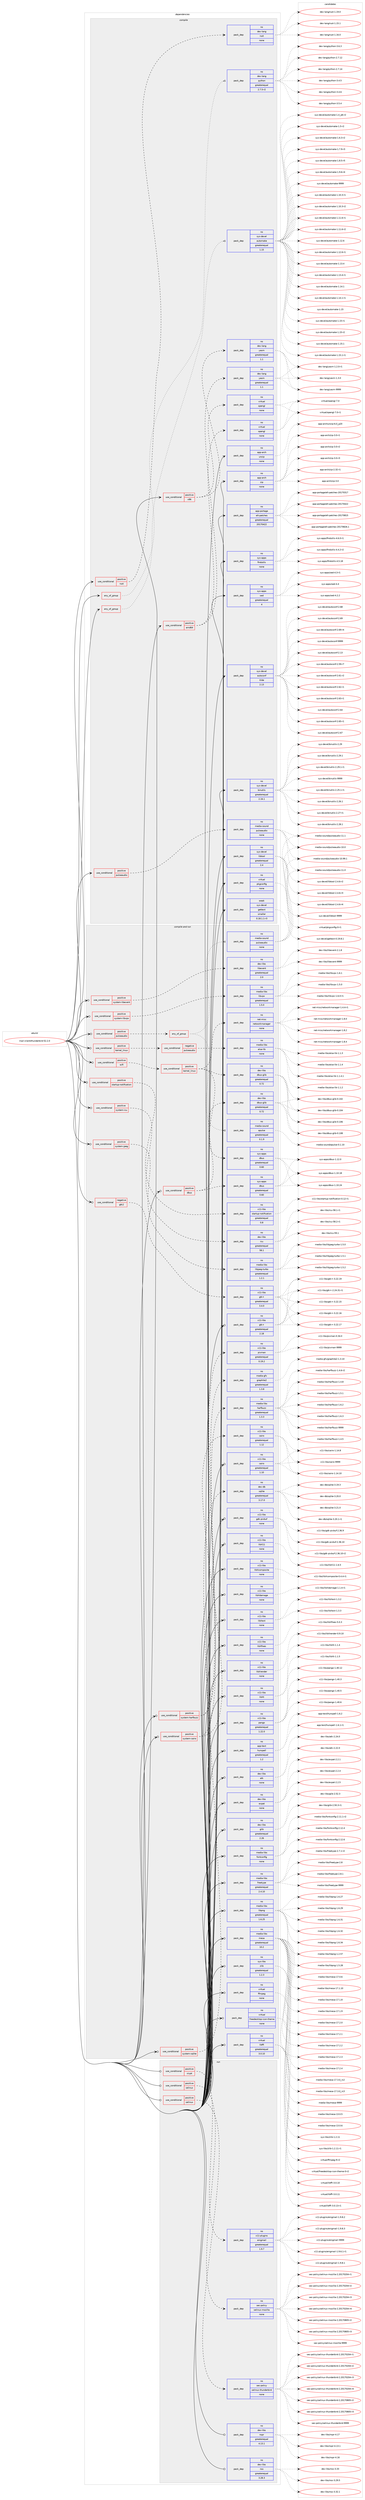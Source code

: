 digraph prolog {

# *************
# Graph options
# *************

newrank=true;
concentrate=true;
compound=true;
graph [rankdir=LR,fontname=Helvetica,fontsize=10,ranksep=1.5];#, ranksep=2.5, nodesep=0.2];
edge  [arrowhead=vee];
node  [fontname=Helvetica,fontsize=10];

# **********
# The ebuild
# **********

subgraph cluster_leftcol {
color=gray;
rank=same;
label=<<i>ebuild</i>>;
id [label="mail-client/thunderbird-52.2.0", color=red, width=4, href="../mail-client/thunderbird-52.2.0.svg"];
}

# ****************
# The dependencies
# ****************

subgraph cluster_midcol {
color=gray;
label=<<i>dependencies</i>>;
subgraph cluster_compile {
fillcolor="#eeeeee";
style=filled;
label=<<i>compile</i>>;
subgraph any4990 {
dependency341322 [label=<<TABLE BORDER="0" CELLBORDER="1" CELLSPACING="0" CELLPADDING="4"><TR><TD CELLPADDING="10">any_of_group</TD></TR></TABLE>>, shape=none, color=red];subgraph pack250958 {
dependency341323 [label=<<TABLE BORDER="0" CELLBORDER="1" CELLSPACING="0" CELLPADDING="4" WIDTH="220"><TR><TD ROWSPAN="6" CELLPADDING="30">pack_dep</TD></TR><TR><TD WIDTH="110">no</TD></TR><TR><TD>dev-lang</TD></TR><TR><TD>python</TD></TR><TR><TD>greaterequal</TD></TR><TR><TD>2.7.5-r2</TD></TR></TABLE>>, shape=none, color=blue];
}
dependency341322:e -> dependency341323:w [weight=20,style="dotted",arrowhead="oinv"];
}
id:e -> dependency341322:w [weight=20,style="solid",arrowhead="vee"];
subgraph any4991 {
dependency341324 [label=<<TABLE BORDER="0" CELLBORDER="1" CELLSPACING="0" CELLPADDING="4"><TR><TD CELLPADDING="10">any_of_group</TD></TR></TABLE>>, shape=none, color=red];subgraph pack250959 {
dependency341325 [label=<<TABLE BORDER="0" CELLBORDER="1" CELLSPACING="0" CELLPADDING="4" WIDTH="220"><TR><TD ROWSPAN="6" CELLPADDING="30">pack_dep</TD></TR><TR><TD WIDTH="110">no</TD></TR><TR><TD>sys-devel</TD></TR><TR><TD>automake</TD></TR><TR><TD>greaterequal</TD></TR><TR><TD>1.15</TD></TR></TABLE>>, shape=none, color=blue];
}
dependency341324:e -> dependency341325:w [weight=20,style="dotted",arrowhead="oinv"];
}
id:e -> dependency341324:w [weight=20,style="solid",arrowhead="vee"];
subgraph cond85273 {
dependency341326 [label=<<TABLE BORDER="0" CELLBORDER="1" CELLSPACING="0" CELLPADDING="4"><TR><TD ROWSPAN="3" CELLPADDING="10">use_conditional</TD></TR><TR><TD>positive</TD></TR><TR><TD>amd64</TD></TR></TABLE>>, shape=none, color=red];
subgraph pack250960 {
dependency341327 [label=<<TABLE BORDER="0" CELLBORDER="1" CELLSPACING="0" CELLPADDING="4" WIDTH="220"><TR><TD ROWSPAN="6" CELLPADDING="30">pack_dep</TD></TR><TR><TD WIDTH="110">no</TD></TR><TR><TD>dev-lang</TD></TR><TR><TD>yasm</TD></TR><TR><TD>greaterequal</TD></TR><TR><TD>1.1</TD></TR></TABLE>>, shape=none, color=blue];
}
dependency341326:e -> dependency341327:w [weight=20,style="dashed",arrowhead="vee"];
subgraph pack250961 {
dependency341328 [label=<<TABLE BORDER="0" CELLBORDER="1" CELLSPACING="0" CELLPADDING="4" WIDTH="220"><TR><TD ROWSPAN="6" CELLPADDING="30">pack_dep</TD></TR><TR><TD WIDTH="110">no</TD></TR><TR><TD>virtual</TD></TR><TR><TD>opengl</TD></TR><TR><TD>none</TD></TR><TR><TD></TD></TR></TABLE>>, shape=none, color=blue];
}
dependency341326:e -> dependency341328:w [weight=20,style="dashed",arrowhead="vee"];
}
id:e -> dependency341326:w [weight=20,style="solid",arrowhead="vee"];
subgraph cond85274 {
dependency341329 [label=<<TABLE BORDER="0" CELLBORDER="1" CELLSPACING="0" CELLPADDING="4"><TR><TD ROWSPAN="3" CELLPADDING="10">use_conditional</TD></TR><TR><TD>positive</TD></TR><TR><TD>pulseaudio</TD></TR></TABLE>>, shape=none, color=red];
subgraph pack250962 {
dependency341330 [label=<<TABLE BORDER="0" CELLBORDER="1" CELLSPACING="0" CELLPADDING="4" WIDTH="220"><TR><TD ROWSPAN="6" CELLPADDING="30">pack_dep</TD></TR><TR><TD WIDTH="110">no</TD></TR><TR><TD>media-sound</TD></TR><TR><TD>pulseaudio</TD></TR><TR><TD>none</TD></TR><TR><TD></TD></TR></TABLE>>, shape=none, color=blue];
}
dependency341329:e -> dependency341330:w [weight=20,style="dashed",arrowhead="vee"];
}
id:e -> dependency341329:w [weight=20,style="solid",arrowhead="vee"];
subgraph cond85275 {
dependency341331 [label=<<TABLE BORDER="0" CELLBORDER="1" CELLSPACING="0" CELLPADDING="4"><TR><TD ROWSPAN="3" CELLPADDING="10">use_conditional</TD></TR><TR><TD>positive</TD></TR><TR><TD>rust</TD></TR></TABLE>>, shape=none, color=red];
subgraph pack250963 {
dependency341332 [label=<<TABLE BORDER="0" CELLBORDER="1" CELLSPACING="0" CELLPADDING="4" WIDTH="220"><TR><TD ROWSPAN="6" CELLPADDING="30">pack_dep</TD></TR><TR><TD WIDTH="110">no</TD></TR><TR><TD>dev-lang</TD></TR><TR><TD>rust</TD></TR><TR><TD>none</TD></TR><TR><TD></TD></TR></TABLE>>, shape=none, color=blue];
}
dependency341331:e -> dependency341332:w [weight=20,style="dashed",arrowhead="vee"];
}
id:e -> dependency341331:w [weight=20,style="solid",arrowhead="vee"];
subgraph cond85276 {
dependency341333 [label=<<TABLE BORDER="0" CELLBORDER="1" CELLSPACING="0" CELLPADDING="4"><TR><TD ROWSPAN="3" CELLPADDING="10">use_conditional</TD></TR><TR><TD>positive</TD></TR><TR><TD>x86</TD></TR></TABLE>>, shape=none, color=red];
subgraph pack250964 {
dependency341334 [label=<<TABLE BORDER="0" CELLBORDER="1" CELLSPACING="0" CELLPADDING="4" WIDTH="220"><TR><TD ROWSPAN="6" CELLPADDING="30">pack_dep</TD></TR><TR><TD WIDTH="110">no</TD></TR><TR><TD>dev-lang</TD></TR><TR><TD>yasm</TD></TR><TR><TD>greaterequal</TD></TR><TR><TD>1.1</TD></TR></TABLE>>, shape=none, color=blue];
}
dependency341333:e -> dependency341334:w [weight=20,style="dashed",arrowhead="vee"];
subgraph pack250965 {
dependency341335 [label=<<TABLE BORDER="0" CELLBORDER="1" CELLSPACING="0" CELLPADDING="4" WIDTH="220"><TR><TD ROWSPAN="6" CELLPADDING="30">pack_dep</TD></TR><TR><TD WIDTH="110">no</TD></TR><TR><TD>virtual</TD></TR><TR><TD>opengl</TD></TR><TR><TD>none</TD></TR><TR><TD></TD></TR></TABLE>>, shape=none, color=blue];
}
dependency341333:e -> dependency341335:w [weight=20,style="dashed",arrowhead="vee"];
}
id:e -> dependency341333:w [weight=20,style="solid",arrowhead="vee"];
subgraph pack250966 {
dependency341336 [label=<<TABLE BORDER="0" CELLBORDER="1" CELLSPACING="0" CELLPADDING="4" WIDTH="220"><TR><TD ROWSPAN="6" CELLPADDING="30">pack_dep</TD></TR><TR><TD WIDTH="110">no</TD></TR><TR><TD>app-arch</TD></TR><TR><TD>unzip</TD></TR><TR><TD>none</TD></TR><TR><TD></TD></TR></TABLE>>, shape=none, color=blue];
}
id:e -> dependency341336:w [weight=20,style="solid",arrowhead="vee"];
subgraph pack250967 {
dependency341337 [label=<<TABLE BORDER="0" CELLBORDER="1" CELLSPACING="0" CELLPADDING="4" WIDTH="220"><TR><TD ROWSPAN="6" CELLPADDING="30">pack_dep</TD></TR><TR><TD WIDTH="110">no</TD></TR><TR><TD>app-arch</TD></TR><TR><TD>zip</TD></TR><TR><TD>none</TD></TR><TR><TD></TD></TR></TABLE>>, shape=none, color=blue];
}
id:e -> dependency341337:w [weight=20,style="solid",arrowhead="vee"];
subgraph pack250968 {
dependency341338 [label=<<TABLE BORDER="0" CELLBORDER="1" CELLSPACING="0" CELLPADDING="4" WIDTH="220"><TR><TD ROWSPAN="6" CELLPADDING="30">pack_dep</TD></TR><TR><TD WIDTH="110">no</TD></TR><TR><TD>app-portage</TD></TR><TR><TD>elt-patches</TD></TR><TR><TD>greaterequal</TD></TR><TR><TD>20170422</TD></TR></TABLE>>, shape=none, color=blue];
}
id:e -> dependency341338:w [weight=20,style="solid",arrowhead="vee"];
subgraph pack250969 {
dependency341339 [label=<<TABLE BORDER="0" CELLBORDER="1" CELLSPACING="0" CELLPADDING="4" WIDTH="220"><TR><TD ROWSPAN="6" CELLPADDING="30">pack_dep</TD></TR><TR><TD WIDTH="110">no</TD></TR><TR><TD>sys-apps</TD></TR><TR><TD>findutils</TD></TR><TR><TD>none</TD></TR><TR><TD></TD></TR></TABLE>>, shape=none, color=blue];
}
id:e -> dependency341339:w [weight=20,style="solid",arrowhead="vee"];
subgraph pack250970 {
dependency341340 [label=<<TABLE BORDER="0" CELLBORDER="1" CELLSPACING="0" CELLPADDING="4" WIDTH="220"><TR><TD ROWSPAN="6" CELLPADDING="30">pack_dep</TD></TR><TR><TD WIDTH="110">no</TD></TR><TR><TD>sys-apps</TD></TR><TR><TD>sed</TD></TR><TR><TD>greaterequal</TD></TR><TR><TD>4</TD></TR></TABLE>>, shape=none, color=blue];
}
id:e -> dependency341340:w [weight=20,style="solid",arrowhead="vee"];
subgraph pack250971 {
dependency341341 [label=<<TABLE BORDER="0" CELLBORDER="1" CELLSPACING="0" CELLPADDING="4" WIDTH="220"><TR><TD ROWSPAN="6" CELLPADDING="30">pack_dep</TD></TR><TR><TD WIDTH="110">no</TD></TR><TR><TD>sys-devel</TD></TR><TR><TD>autoconf</TD></TR><TR><TD>tilde</TD></TR><TR><TD>2.13</TD></TR></TABLE>>, shape=none, color=blue];
}
id:e -> dependency341341:w [weight=20,style="solid",arrowhead="vee"];
subgraph pack250972 {
dependency341342 [label=<<TABLE BORDER="0" CELLBORDER="1" CELLSPACING="0" CELLPADDING="4" WIDTH="220"><TR><TD ROWSPAN="6" CELLPADDING="30">pack_dep</TD></TR><TR><TD WIDTH="110">no</TD></TR><TR><TD>sys-devel</TD></TR><TR><TD>binutils</TD></TR><TR><TD>greaterequal</TD></TR><TR><TD>2.16.1</TD></TR></TABLE>>, shape=none, color=blue];
}
id:e -> dependency341342:w [weight=20,style="solid",arrowhead="vee"];
subgraph pack250973 {
dependency341343 [label=<<TABLE BORDER="0" CELLBORDER="1" CELLSPACING="0" CELLPADDING="4" WIDTH="220"><TR><TD ROWSPAN="6" CELLPADDING="30">pack_dep</TD></TR><TR><TD WIDTH="110">no</TD></TR><TR><TD>sys-devel</TD></TR><TR><TD>libtool</TD></TR><TR><TD>greaterequal</TD></TR><TR><TD>2.4</TD></TR></TABLE>>, shape=none, color=blue];
}
id:e -> dependency341343:w [weight=20,style="solid",arrowhead="vee"];
subgraph pack250974 {
dependency341344 [label=<<TABLE BORDER="0" CELLBORDER="1" CELLSPACING="0" CELLPADDING="4" WIDTH="220"><TR><TD ROWSPAN="6" CELLPADDING="30">pack_dep</TD></TR><TR><TD WIDTH="110">no</TD></TR><TR><TD>virtual</TD></TR><TR><TD>pkgconfig</TD></TR><TR><TD>none</TD></TR><TR><TD></TD></TR></TABLE>>, shape=none, color=blue];
}
id:e -> dependency341344:w [weight=20,style="solid",arrowhead="vee"];
subgraph pack250975 {
dependency341345 [label=<<TABLE BORDER="0" CELLBORDER="1" CELLSPACING="0" CELLPADDING="4" WIDTH="220"><TR><TD ROWSPAN="6" CELLPADDING="30">pack_dep</TD></TR><TR><TD WIDTH="110">weak</TD></TR><TR><TD>sys-devel</TD></TR><TR><TD>gettext</TD></TR><TR><TD>smaller</TD></TR><TR><TD>0.18.1.1-r3</TD></TR></TABLE>>, shape=none, color=blue];
}
id:e -> dependency341345:w [weight=20,style="solid",arrowhead="vee"];
}
subgraph cluster_compileandrun {
fillcolor="#eeeeee";
style=filled;
label=<<i>compile and run</i>>;
subgraph cond85277 {
dependency341346 [label=<<TABLE BORDER="0" CELLBORDER="1" CELLSPACING="0" CELLPADDING="4"><TR><TD ROWSPAN="3" CELLPADDING="10">use_conditional</TD></TR><TR><TD>negative</TD></TR><TR><TD>gtk2</TD></TR></TABLE>>, shape=none, color=red];
subgraph pack250976 {
dependency341347 [label=<<TABLE BORDER="0" CELLBORDER="1" CELLSPACING="0" CELLPADDING="4" WIDTH="220"><TR><TD ROWSPAN="6" CELLPADDING="30">pack_dep</TD></TR><TR><TD WIDTH="110">no</TD></TR><TR><TD>x11-libs</TD></TR><TR><TD>gtk+</TD></TR><TR><TD>greaterequal</TD></TR><TR><TD>3.4.0</TD></TR></TABLE>>, shape=none, color=blue];
}
dependency341346:e -> dependency341347:w [weight=20,style="dashed",arrowhead="vee"];
}
id:e -> dependency341346:w [weight=20,style="solid",arrowhead="odotvee"];
subgraph cond85278 {
dependency341348 [label=<<TABLE BORDER="0" CELLBORDER="1" CELLSPACING="0" CELLPADDING="4"><TR><TD ROWSPAN="3" CELLPADDING="10">use_conditional</TD></TR><TR><TD>positive</TD></TR><TR><TD>dbus</TD></TR></TABLE>>, shape=none, color=red];
subgraph pack250977 {
dependency341349 [label=<<TABLE BORDER="0" CELLBORDER="1" CELLSPACING="0" CELLPADDING="4" WIDTH="220"><TR><TD ROWSPAN="6" CELLPADDING="30">pack_dep</TD></TR><TR><TD WIDTH="110">no</TD></TR><TR><TD>sys-apps</TD></TR><TR><TD>dbus</TD></TR><TR><TD>greaterequal</TD></TR><TR><TD>0.60</TD></TR></TABLE>>, shape=none, color=blue];
}
dependency341348:e -> dependency341349:w [weight=20,style="dashed",arrowhead="vee"];
subgraph pack250978 {
dependency341350 [label=<<TABLE BORDER="0" CELLBORDER="1" CELLSPACING="0" CELLPADDING="4" WIDTH="220"><TR><TD ROWSPAN="6" CELLPADDING="30">pack_dep</TD></TR><TR><TD WIDTH="110">no</TD></TR><TR><TD>dev-libs</TD></TR><TR><TD>dbus-glib</TD></TR><TR><TD>greaterequal</TD></TR><TR><TD>0.72</TD></TR></TABLE>>, shape=none, color=blue];
}
dependency341348:e -> dependency341350:w [weight=20,style="dashed",arrowhead="vee"];
}
id:e -> dependency341348:w [weight=20,style="solid",arrowhead="odotvee"];
subgraph cond85279 {
dependency341351 [label=<<TABLE BORDER="0" CELLBORDER="1" CELLSPACING="0" CELLPADDING="4"><TR><TD ROWSPAN="3" CELLPADDING="10">use_conditional</TD></TR><TR><TD>positive</TD></TR><TR><TD>kernel_linux</TD></TR></TABLE>>, shape=none, color=red];
subgraph cond85280 {
dependency341352 [label=<<TABLE BORDER="0" CELLBORDER="1" CELLSPACING="0" CELLPADDING="4"><TR><TD ROWSPAN="3" CELLPADDING="10">use_conditional</TD></TR><TR><TD>negative</TD></TR><TR><TD>pulseaudio</TD></TR></TABLE>>, shape=none, color=red];
subgraph pack250979 {
dependency341353 [label=<<TABLE BORDER="0" CELLBORDER="1" CELLSPACING="0" CELLPADDING="4" WIDTH="220"><TR><TD ROWSPAN="6" CELLPADDING="30">pack_dep</TD></TR><TR><TD WIDTH="110">no</TD></TR><TR><TD>media-libs</TD></TR><TR><TD>alsa-lib</TD></TR><TR><TD>none</TD></TR><TR><TD></TD></TR></TABLE>>, shape=none, color=blue];
}
dependency341352:e -> dependency341353:w [weight=20,style="dashed",arrowhead="vee"];
}
dependency341351:e -> dependency341352:w [weight=20,style="dashed",arrowhead="vee"];
}
id:e -> dependency341351:w [weight=20,style="solid",arrowhead="odotvee"];
subgraph cond85281 {
dependency341354 [label=<<TABLE BORDER="0" CELLBORDER="1" CELLSPACING="0" CELLPADDING="4"><TR><TD ROWSPAN="3" CELLPADDING="10">use_conditional</TD></TR><TR><TD>positive</TD></TR><TR><TD>pulseaudio</TD></TR></TABLE>>, shape=none, color=red];
subgraph any4992 {
dependency341355 [label=<<TABLE BORDER="0" CELLBORDER="1" CELLSPACING="0" CELLPADDING="4"><TR><TD CELLPADDING="10">any_of_group</TD></TR></TABLE>>, shape=none, color=red];subgraph pack250980 {
dependency341356 [label=<<TABLE BORDER="0" CELLBORDER="1" CELLSPACING="0" CELLPADDING="4" WIDTH="220"><TR><TD ROWSPAN="6" CELLPADDING="30">pack_dep</TD></TR><TR><TD WIDTH="110">no</TD></TR><TR><TD>media-sound</TD></TR><TR><TD>pulseaudio</TD></TR><TR><TD>none</TD></TR><TR><TD></TD></TR></TABLE>>, shape=none, color=blue];
}
dependency341355:e -> dependency341356:w [weight=20,style="dotted",arrowhead="oinv"];
subgraph pack250981 {
dependency341357 [label=<<TABLE BORDER="0" CELLBORDER="1" CELLSPACING="0" CELLPADDING="4" WIDTH="220"><TR><TD ROWSPAN="6" CELLPADDING="30">pack_dep</TD></TR><TR><TD WIDTH="110">no</TD></TR><TR><TD>media-sound</TD></TR><TR><TD>apulse</TD></TR><TR><TD>greaterequal</TD></TR><TR><TD>0.1.9</TD></TR></TABLE>>, shape=none, color=blue];
}
dependency341355:e -> dependency341357:w [weight=20,style="dotted",arrowhead="oinv"];
}
dependency341354:e -> dependency341355:w [weight=20,style="dashed",arrowhead="vee"];
}
id:e -> dependency341354:w [weight=20,style="solid",arrowhead="odotvee"];
subgraph cond85282 {
dependency341358 [label=<<TABLE BORDER="0" CELLBORDER="1" CELLSPACING="0" CELLPADDING="4"><TR><TD ROWSPAN="3" CELLPADDING="10">use_conditional</TD></TR><TR><TD>positive</TD></TR><TR><TD>startup-notification</TD></TR></TABLE>>, shape=none, color=red];
subgraph pack250982 {
dependency341359 [label=<<TABLE BORDER="0" CELLBORDER="1" CELLSPACING="0" CELLPADDING="4" WIDTH="220"><TR><TD ROWSPAN="6" CELLPADDING="30">pack_dep</TD></TR><TR><TD WIDTH="110">no</TD></TR><TR><TD>x11-libs</TD></TR><TR><TD>startup-notification</TD></TR><TR><TD>greaterequal</TD></TR><TR><TD>0.8</TD></TR></TABLE>>, shape=none, color=blue];
}
dependency341358:e -> dependency341359:w [weight=20,style="dashed",arrowhead="vee"];
}
id:e -> dependency341358:w [weight=20,style="solid",arrowhead="odotvee"];
subgraph cond85283 {
dependency341360 [label=<<TABLE BORDER="0" CELLBORDER="1" CELLSPACING="0" CELLPADDING="4"><TR><TD ROWSPAN="3" CELLPADDING="10">use_conditional</TD></TR><TR><TD>positive</TD></TR><TR><TD>system-cairo</TD></TR></TABLE>>, shape=none, color=red];
subgraph pack250983 {
dependency341361 [label=<<TABLE BORDER="0" CELLBORDER="1" CELLSPACING="0" CELLPADDING="4" WIDTH="220"><TR><TD ROWSPAN="6" CELLPADDING="30">pack_dep</TD></TR><TR><TD WIDTH="110">no</TD></TR><TR><TD>x11-libs</TD></TR><TR><TD>cairo</TD></TR><TR><TD>greaterequal</TD></TR><TR><TD>1.12</TD></TR></TABLE>>, shape=none, color=blue];
}
dependency341360:e -> dependency341361:w [weight=20,style="dashed",arrowhead="vee"];
subgraph pack250984 {
dependency341362 [label=<<TABLE BORDER="0" CELLBORDER="1" CELLSPACING="0" CELLPADDING="4" WIDTH="220"><TR><TD ROWSPAN="6" CELLPADDING="30">pack_dep</TD></TR><TR><TD WIDTH="110">no</TD></TR><TR><TD>x11-libs</TD></TR><TR><TD>pixman</TD></TR><TR><TD>greaterequal</TD></TR><TR><TD>0.19.2</TD></TR></TABLE>>, shape=none, color=blue];
}
dependency341360:e -> dependency341362:w [weight=20,style="dashed",arrowhead="vee"];
}
id:e -> dependency341360:w [weight=20,style="solid",arrowhead="odotvee"];
subgraph cond85284 {
dependency341363 [label=<<TABLE BORDER="0" CELLBORDER="1" CELLSPACING="0" CELLPADDING="4"><TR><TD ROWSPAN="3" CELLPADDING="10">use_conditional</TD></TR><TR><TD>positive</TD></TR><TR><TD>system-harfbuzz</TD></TR></TABLE>>, shape=none, color=red];
subgraph pack250985 {
dependency341364 [label=<<TABLE BORDER="0" CELLBORDER="1" CELLSPACING="0" CELLPADDING="4" WIDTH="220"><TR><TD ROWSPAN="6" CELLPADDING="30">pack_dep</TD></TR><TR><TD WIDTH="110">no</TD></TR><TR><TD>media-libs</TD></TR><TR><TD>harfbuzz</TD></TR><TR><TD>greaterequal</TD></TR><TR><TD>1.3.3</TD></TR></TABLE>>, shape=none, color=blue];
}
dependency341363:e -> dependency341364:w [weight=20,style="dashed",arrowhead="vee"];
subgraph pack250986 {
dependency341365 [label=<<TABLE BORDER="0" CELLBORDER="1" CELLSPACING="0" CELLPADDING="4" WIDTH="220"><TR><TD ROWSPAN="6" CELLPADDING="30">pack_dep</TD></TR><TR><TD WIDTH="110">no</TD></TR><TR><TD>media-gfx</TD></TR><TR><TD>graphite2</TD></TR><TR><TD>greaterequal</TD></TR><TR><TD>1.3.8</TD></TR></TABLE>>, shape=none, color=blue];
}
dependency341363:e -> dependency341365:w [weight=20,style="dashed",arrowhead="vee"];
}
id:e -> dependency341363:w [weight=20,style="solid",arrowhead="odotvee"];
subgraph cond85285 {
dependency341366 [label=<<TABLE BORDER="0" CELLBORDER="1" CELLSPACING="0" CELLPADDING="4"><TR><TD ROWSPAN="3" CELLPADDING="10">use_conditional</TD></TR><TR><TD>positive</TD></TR><TR><TD>system-icu</TD></TR></TABLE>>, shape=none, color=red];
subgraph pack250987 {
dependency341367 [label=<<TABLE BORDER="0" CELLBORDER="1" CELLSPACING="0" CELLPADDING="4" WIDTH="220"><TR><TD ROWSPAN="6" CELLPADDING="30">pack_dep</TD></TR><TR><TD WIDTH="110">no</TD></TR><TR><TD>dev-libs</TD></TR><TR><TD>icu</TD></TR><TR><TD>greaterequal</TD></TR><TR><TD>58.1</TD></TR></TABLE>>, shape=none, color=blue];
}
dependency341366:e -> dependency341367:w [weight=20,style="dashed",arrowhead="vee"];
}
id:e -> dependency341366:w [weight=20,style="solid",arrowhead="odotvee"];
subgraph cond85286 {
dependency341368 [label=<<TABLE BORDER="0" CELLBORDER="1" CELLSPACING="0" CELLPADDING="4"><TR><TD ROWSPAN="3" CELLPADDING="10">use_conditional</TD></TR><TR><TD>positive</TD></TR><TR><TD>system-jpeg</TD></TR></TABLE>>, shape=none, color=red];
subgraph pack250988 {
dependency341369 [label=<<TABLE BORDER="0" CELLBORDER="1" CELLSPACING="0" CELLPADDING="4" WIDTH="220"><TR><TD ROWSPAN="6" CELLPADDING="30">pack_dep</TD></TR><TR><TD WIDTH="110">no</TD></TR><TR><TD>media-libs</TD></TR><TR><TD>libjpeg-turbo</TD></TR><TR><TD>greaterequal</TD></TR><TR><TD>1.2.1</TD></TR></TABLE>>, shape=none, color=blue];
}
dependency341368:e -> dependency341369:w [weight=20,style="dashed",arrowhead="vee"];
}
id:e -> dependency341368:w [weight=20,style="solid",arrowhead="odotvee"];
subgraph cond85287 {
dependency341370 [label=<<TABLE BORDER="0" CELLBORDER="1" CELLSPACING="0" CELLPADDING="4"><TR><TD ROWSPAN="3" CELLPADDING="10">use_conditional</TD></TR><TR><TD>positive</TD></TR><TR><TD>system-libevent</TD></TR></TABLE>>, shape=none, color=red];
subgraph pack250989 {
dependency341371 [label=<<TABLE BORDER="0" CELLBORDER="1" CELLSPACING="0" CELLPADDING="4" WIDTH="220"><TR><TD ROWSPAN="6" CELLPADDING="30">pack_dep</TD></TR><TR><TD WIDTH="110">no</TD></TR><TR><TD>dev-libs</TD></TR><TR><TD>libevent</TD></TR><TR><TD>greaterequal</TD></TR><TR><TD>2.0</TD></TR></TABLE>>, shape=none, color=blue];
}
dependency341370:e -> dependency341371:w [weight=20,style="dashed",arrowhead="vee"];
}
id:e -> dependency341370:w [weight=20,style="solid",arrowhead="odotvee"];
subgraph cond85288 {
dependency341372 [label=<<TABLE BORDER="0" CELLBORDER="1" CELLSPACING="0" CELLPADDING="4"><TR><TD ROWSPAN="3" CELLPADDING="10">use_conditional</TD></TR><TR><TD>positive</TD></TR><TR><TD>system-libvpx</TD></TR></TABLE>>, shape=none, color=red];
subgraph pack250990 {
dependency341373 [label=<<TABLE BORDER="0" CELLBORDER="1" CELLSPACING="0" CELLPADDING="4" WIDTH="220"><TR><TD ROWSPAN="6" CELLPADDING="30">pack_dep</TD></TR><TR><TD WIDTH="110">no</TD></TR><TR><TD>media-libs</TD></TR><TR><TD>libvpx</TD></TR><TR><TD>greaterequal</TD></TR><TR><TD>1.5.0</TD></TR></TABLE>>, shape=none, color=blue];
}
dependency341372:e -> dependency341373:w [weight=20,style="dashed",arrowhead="vee"];
}
id:e -> dependency341372:w [weight=20,style="solid",arrowhead="odotvee"];
subgraph cond85289 {
dependency341374 [label=<<TABLE BORDER="0" CELLBORDER="1" CELLSPACING="0" CELLPADDING="4"><TR><TD ROWSPAN="3" CELLPADDING="10">use_conditional</TD></TR><TR><TD>positive</TD></TR><TR><TD>system-sqlite</TD></TR></TABLE>>, shape=none, color=red];
subgraph pack250991 {
dependency341375 [label=<<TABLE BORDER="0" CELLBORDER="1" CELLSPACING="0" CELLPADDING="4" WIDTH="220"><TR><TD ROWSPAN="6" CELLPADDING="30">pack_dep</TD></TR><TR><TD WIDTH="110">no</TD></TR><TR><TD>dev-db</TD></TR><TR><TD>sqlite</TD></TR><TR><TD>greaterequal</TD></TR><TR><TD>3.17.0</TD></TR></TABLE>>, shape=none, color=blue];
}
dependency341374:e -> dependency341375:w [weight=20,style="dashed",arrowhead="vee"];
}
id:e -> dependency341374:w [weight=20,style="solid",arrowhead="odotvee"];
subgraph cond85290 {
dependency341376 [label=<<TABLE BORDER="0" CELLBORDER="1" CELLSPACING="0" CELLPADDING="4"><TR><TD ROWSPAN="3" CELLPADDING="10">use_conditional</TD></TR><TR><TD>positive</TD></TR><TR><TD>wifi</TD></TR></TABLE>>, shape=none, color=red];
subgraph cond85291 {
dependency341377 [label=<<TABLE BORDER="0" CELLBORDER="1" CELLSPACING="0" CELLPADDING="4"><TR><TD ROWSPAN="3" CELLPADDING="10">use_conditional</TD></TR><TR><TD>positive</TD></TR><TR><TD>kernel_linux</TD></TR></TABLE>>, shape=none, color=red];
subgraph pack250992 {
dependency341378 [label=<<TABLE BORDER="0" CELLBORDER="1" CELLSPACING="0" CELLPADDING="4" WIDTH="220"><TR><TD ROWSPAN="6" CELLPADDING="30">pack_dep</TD></TR><TR><TD WIDTH="110">no</TD></TR><TR><TD>sys-apps</TD></TR><TR><TD>dbus</TD></TR><TR><TD>greaterequal</TD></TR><TR><TD>0.60</TD></TR></TABLE>>, shape=none, color=blue];
}
dependency341377:e -> dependency341378:w [weight=20,style="dashed",arrowhead="vee"];
subgraph pack250993 {
dependency341379 [label=<<TABLE BORDER="0" CELLBORDER="1" CELLSPACING="0" CELLPADDING="4" WIDTH="220"><TR><TD ROWSPAN="6" CELLPADDING="30">pack_dep</TD></TR><TR><TD WIDTH="110">no</TD></TR><TR><TD>dev-libs</TD></TR><TR><TD>dbus-glib</TD></TR><TR><TD>greaterequal</TD></TR><TR><TD>0.72</TD></TR></TABLE>>, shape=none, color=blue];
}
dependency341377:e -> dependency341379:w [weight=20,style="dashed",arrowhead="vee"];
subgraph pack250994 {
dependency341380 [label=<<TABLE BORDER="0" CELLBORDER="1" CELLSPACING="0" CELLPADDING="4" WIDTH="220"><TR><TD ROWSPAN="6" CELLPADDING="30">pack_dep</TD></TR><TR><TD WIDTH="110">no</TD></TR><TR><TD>net-misc</TD></TR><TR><TD>networkmanager</TD></TR><TR><TD>none</TD></TR><TR><TD></TD></TR></TABLE>>, shape=none, color=blue];
}
dependency341377:e -> dependency341380:w [weight=20,style="dashed",arrowhead="vee"];
}
dependency341376:e -> dependency341377:w [weight=20,style="dashed",arrowhead="vee"];
}
id:e -> dependency341376:w [weight=20,style="solid",arrowhead="odotvee"];
subgraph pack250995 {
dependency341381 [label=<<TABLE BORDER="0" CELLBORDER="1" CELLSPACING="0" CELLPADDING="4" WIDTH="220"><TR><TD ROWSPAN="6" CELLPADDING="30">pack_dep</TD></TR><TR><TD WIDTH="110">no</TD></TR><TR><TD>app-text</TD></TR><TR><TD>hunspell</TD></TR><TR><TD>greaterequal</TD></TR><TR><TD>1.2</TD></TR></TABLE>>, shape=none, color=blue];
}
id:e -> dependency341381:w [weight=20,style="solid",arrowhead="odotvee"];
subgraph pack250996 {
dependency341382 [label=<<TABLE BORDER="0" CELLBORDER="1" CELLSPACING="0" CELLPADDING="4" WIDTH="220"><TR><TD ROWSPAN="6" CELLPADDING="30">pack_dep</TD></TR><TR><TD WIDTH="110">no</TD></TR><TR><TD>dev-libs</TD></TR><TR><TD>atk</TD></TR><TR><TD>none</TD></TR><TR><TD></TD></TR></TABLE>>, shape=none, color=blue];
}
id:e -> dependency341382:w [weight=20,style="solid",arrowhead="odotvee"];
subgraph pack250997 {
dependency341383 [label=<<TABLE BORDER="0" CELLBORDER="1" CELLSPACING="0" CELLPADDING="4" WIDTH="220"><TR><TD ROWSPAN="6" CELLPADDING="30">pack_dep</TD></TR><TR><TD WIDTH="110">no</TD></TR><TR><TD>dev-libs</TD></TR><TR><TD>expat</TD></TR><TR><TD>none</TD></TR><TR><TD></TD></TR></TABLE>>, shape=none, color=blue];
}
id:e -> dependency341383:w [weight=20,style="solid",arrowhead="odotvee"];
subgraph pack250998 {
dependency341384 [label=<<TABLE BORDER="0" CELLBORDER="1" CELLSPACING="0" CELLPADDING="4" WIDTH="220"><TR><TD ROWSPAN="6" CELLPADDING="30">pack_dep</TD></TR><TR><TD WIDTH="110">no</TD></TR><TR><TD>dev-libs</TD></TR><TR><TD>glib</TD></TR><TR><TD>greaterequal</TD></TR><TR><TD>2.26</TD></TR></TABLE>>, shape=none, color=blue];
}
id:e -> dependency341384:w [weight=20,style="solid",arrowhead="odotvee"];
subgraph pack250999 {
dependency341385 [label=<<TABLE BORDER="0" CELLBORDER="1" CELLSPACING="0" CELLPADDING="4" WIDTH="220"><TR><TD ROWSPAN="6" CELLPADDING="30">pack_dep</TD></TR><TR><TD WIDTH="110">no</TD></TR><TR><TD>media-libs</TD></TR><TR><TD>fontconfig</TD></TR><TR><TD>none</TD></TR><TR><TD></TD></TR></TABLE>>, shape=none, color=blue];
}
id:e -> dependency341385:w [weight=20,style="solid",arrowhead="odotvee"];
subgraph pack251000 {
dependency341386 [label=<<TABLE BORDER="0" CELLBORDER="1" CELLSPACING="0" CELLPADDING="4" WIDTH="220"><TR><TD ROWSPAN="6" CELLPADDING="30">pack_dep</TD></TR><TR><TD WIDTH="110">no</TD></TR><TR><TD>media-libs</TD></TR><TR><TD>freetype</TD></TR><TR><TD>greaterequal</TD></TR><TR><TD>2.4.10</TD></TR></TABLE>>, shape=none, color=blue];
}
id:e -> dependency341386:w [weight=20,style="solid",arrowhead="odotvee"];
subgraph pack251001 {
dependency341387 [label=<<TABLE BORDER="0" CELLBORDER="1" CELLSPACING="0" CELLPADDING="4" WIDTH="220"><TR><TD ROWSPAN="6" CELLPADDING="30">pack_dep</TD></TR><TR><TD WIDTH="110">no</TD></TR><TR><TD>media-libs</TD></TR><TR><TD>libpng</TD></TR><TR><TD>greaterequal</TD></TR><TR><TD>1.6.25</TD></TR></TABLE>>, shape=none, color=blue];
}
id:e -> dependency341387:w [weight=20,style="solid",arrowhead="odotvee"];
subgraph pack251002 {
dependency341388 [label=<<TABLE BORDER="0" CELLBORDER="1" CELLSPACING="0" CELLPADDING="4" WIDTH="220"><TR><TD ROWSPAN="6" CELLPADDING="30">pack_dep</TD></TR><TR><TD WIDTH="110">no</TD></TR><TR><TD>media-libs</TD></TR><TR><TD>mesa</TD></TR><TR><TD>greaterequal</TD></TR><TR><TD>10.2</TD></TR></TABLE>>, shape=none, color=blue];
}
id:e -> dependency341388:w [weight=20,style="solid",arrowhead="odotvee"];
subgraph pack251003 {
dependency341389 [label=<<TABLE BORDER="0" CELLBORDER="1" CELLSPACING="0" CELLPADDING="4" WIDTH="220"><TR><TD ROWSPAN="6" CELLPADDING="30">pack_dep</TD></TR><TR><TD WIDTH="110">no</TD></TR><TR><TD>sys-libs</TD></TR><TR><TD>zlib</TD></TR><TR><TD>greaterequal</TD></TR><TR><TD>1.2.3</TD></TR></TABLE>>, shape=none, color=blue];
}
id:e -> dependency341389:w [weight=20,style="solid",arrowhead="odotvee"];
subgraph pack251004 {
dependency341390 [label=<<TABLE BORDER="0" CELLBORDER="1" CELLSPACING="0" CELLPADDING="4" WIDTH="220"><TR><TD ROWSPAN="6" CELLPADDING="30">pack_dep</TD></TR><TR><TD WIDTH="110">no</TD></TR><TR><TD>virtual</TD></TR><TR><TD>ffmpeg</TD></TR><TR><TD>none</TD></TR><TR><TD></TD></TR></TABLE>>, shape=none, color=blue];
}
id:e -> dependency341390:w [weight=20,style="solid",arrowhead="odotvee"];
subgraph pack251005 {
dependency341391 [label=<<TABLE BORDER="0" CELLBORDER="1" CELLSPACING="0" CELLPADDING="4" WIDTH="220"><TR><TD ROWSPAN="6" CELLPADDING="30">pack_dep</TD></TR><TR><TD WIDTH="110">no</TD></TR><TR><TD>virtual</TD></TR><TR><TD>freedesktop-icon-theme</TD></TR><TR><TD>none</TD></TR><TR><TD></TD></TR></TABLE>>, shape=none, color=blue];
}
id:e -> dependency341391:w [weight=20,style="solid",arrowhead="odotvee"];
subgraph pack251006 {
dependency341392 [label=<<TABLE BORDER="0" CELLBORDER="1" CELLSPACING="0" CELLPADDING="4" WIDTH="220"><TR><TD ROWSPAN="6" CELLPADDING="30">pack_dep</TD></TR><TR><TD WIDTH="110">no</TD></TR><TR><TD>virtual</TD></TR><TR><TD>libffi</TD></TR><TR><TD>greaterequal</TD></TR><TR><TD>3.0.10</TD></TR></TABLE>>, shape=none, color=blue];
}
id:e -> dependency341392:w [weight=20,style="solid",arrowhead="odotvee"];
subgraph pack251007 {
dependency341393 [label=<<TABLE BORDER="0" CELLBORDER="1" CELLSPACING="0" CELLPADDING="4" WIDTH="220"><TR><TD ROWSPAN="6" CELLPADDING="30">pack_dep</TD></TR><TR><TD WIDTH="110">no</TD></TR><TR><TD>x11-libs</TD></TR><TR><TD>cairo</TD></TR><TR><TD>greaterequal</TD></TR><TR><TD>1.10</TD></TR></TABLE>>, shape=none, color=blue];
}
id:e -> dependency341393:w [weight=20,style="solid",arrowhead="odotvee"];
subgraph pack251008 {
dependency341394 [label=<<TABLE BORDER="0" CELLBORDER="1" CELLSPACING="0" CELLPADDING="4" WIDTH="220"><TR><TD ROWSPAN="6" CELLPADDING="30">pack_dep</TD></TR><TR><TD WIDTH="110">no</TD></TR><TR><TD>x11-libs</TD></TR><TR><TD>gdk-pixbuf</TD></TR><TR><TD>none</TD></TR><TR><TD></TD></TR></TABLE>>, shape=none, color=blue];
}
id:e -> dependency341394:w [weight=20,style="solid",arrowhead="odotvee"];
subgraph pack251009 {
dependency341395 [label=<<TABLE BORDER="0" CELLBORDER="1" CELLSPACING="0" CELLPADDING="4" WIDTH="220"><TR><TD ROWSPAN="6" CELLPADDING="30">pack_dep</TD></TR><TR><TD WIDTH="110">no</TD></TR><TR><TD>x11-libs</TD></TR><TR><TD>gtk+</TD></TR><TR><TD>greaterequal</TD></TR><TR><TD>2.18</TD></TR></TABLE>>, shape=none, color=blue];
}
id:e -> dependency341395:w [weight=20,style="solid",arrowhead="odotvee"];
subgraph pack251010 {
dependency341396 [label=<<TABLE BORDER="0" CELLBORDER="1" CELLSPACING="0" CELLPADDING="4" WIDTH="220"><TR><TD ROWSPAN="6" CELLPADDING="30">pack_dep</TD></TR><TR><TD WIDTH="110">no</TD></TR><TR><TD>x11-libs</TD></TR><TR><TD>libX11</TD></TR><TR><TD>none</TD></TR><TR><TD></TD></TR></TABLE>>, shape=none, color=blue];
}
id:e -> dependency341396:w [weight=20,style="solid",arrowhead="odotvee"];
subgraph pack251011 {
dependency341397 [label=<<TABLE BORDER="0" CELLBORDER="1" CELLSPACING="0" CELLPADDING="4" WIDTH="220"><TR><TD ROWSPAN="6" CELLPADDING="30">pack_dep</TD></TR><TR><TD WIDTH="110">no</TD></TR><TR><TD>x11-libs</TD></TR><TR><TD>libXcomposite</TD></TR><TR><TD>none</TD></TR><TR><TD></TD></TR></TABLE>>, shape=none, color=blue];
}
id:e -> dependency341397:w [weight=20,style="solid",arrowhead="odotvee"];
subgraph pack251012 {
dependency341398 [label=<<TABLE BORDER="0" CELLBORDER="1" CELLSPACING="0" CELLPADDING="4" WIDTH="220"><TR><TD ROWSPAN="6" CELLPADDING="30">pack_dep</TD></TR><TR><TD WIDTH="110">no</TD></TR><TR><TD>x11-libs</TD></TR><TR><TD>libXdamage</TD></TR><TR><TD>none</TD></TR><TR><TD></TD></TR></TABLE>>, shape=none, color=blue];
}
id:e -> dependency341398:w [weight=20,style="solid",arrowhead="odotvee"];
subgraph pack251013 {
dependency341399 [label=<<TABLE BORDER="0" CELLBORDER="1" CELLSPACING="0" CELLPADDING="4" WIDTH="220"><TR><TD ROWSPAN="6" CELLPADDING="30">pack_dep</TD></TR><TR><TD WIDTH="110">no</TD></TR><TR><TD>x11-libs</TD></TR><TR><TD>libXext</TD></TR><TR><TD>none</TD></TR><TR><TD></TD></TR></TABLE>>, shape=none, color=blue];
}
id:e -> dependency341399:w [weight=20,style="solid",arrowhead="odotvee"];
subgraph pack251014 {
dependency341400 [label=<<TABLE BORDER="0" CELLBORDER="1" CELLSPACING="0" CELLPADDING="4" WIDTH="220"><TR><TD ROWSPAN="6" CELLPADDING="30">pack_dep</TD></TR><TR><TD WIDTH="110">no</TD></TR><TR><TD>x11-libs</TD></TR><TR><TD>libXfixes</TD></TR><TR><TD>none</TD></TR><TR><TD></TD></TR></TABLE>>, shape=none, color=blue];
}
id:e -> dependency341400:w [weight=20,style="solid",arrowhead="odotvee"];
subgraph pack251015 {
dependency341401 [label=<<TABLE BORDER="0" CELLBORDER="1" CELLSPACING="0" CELLPADDING="4" WIDTH="220"><TR><TD ROWSPAN="6" CELLPADDING="30">pack_dep</TD></TR><TR><TD WIDTH="110">no</TD></TR><TR><TD>x11-libs</TD></TR><TR><TD>libXrender</TD></TR><TR><TD>none</TD></TR><TR><TD></TD></TR></TABLE>>, shape=none, color=blue];
}
id:e -> dependency341401:w [weight=20,style="solid",arrowhead="odotvee"];
subgraph pack251016 {
dependency341402 [label=<<TABLE BORDER="0" CELLBORDER="1" CELLSPACING="0" CELLPADDING="4" WIDTH="220"><TR><TD ROWSPAN="6" CELLPADDING="30">pack_dep</TD></TR><TR><TD WIDTH="110">no</TD></TR><TR><TD>x11-libs</TD></TR><TR><TD>libXt</TD></TR><TR><TD>none</TD></TR><TR><TD></TD></TR></TABLE>>, shape=none, color=blue];
}
id:e -> dependency341402:w [weight=20,style="solid",arrowhead="odotvee"];
subgraph pack251017 {
dependency341403 [label=<<TABLE BORDER="0" CELLBORDER="1" CELLSPACING="0" CELLPADDING="4" WIDTH="220"><TR><TD ROWSPAN="6" CELLPADDING="30">pack_dep</TD></TR><TR><TD WIDTH="110">no</TD></TR><TR><TD>x11-libs</TD></TR><TR><TD>pango</TD></TR><TR><TD>greaterequal</TD></TR><TR><TD>1.22.0</TD></TR></TABLE>>, shape=none, color=blue];
}
id:e -> dependency341403:w [weight=20,style="solid",arrowhead="odotvee"];
}
subgraph cluster_run {
fillcolor="#eeeeee";
style=filled;
label=<<i>run</i>>;
subgraph cond85292 {
dependency341404 [label=<<TABLE BORDER="0" CELLBORDER="1" CELLSPACING="0" CELLPADDING="4"><TR><TD ROWSPAN="3" CELLPADDING="10">use_conditional</TD></TR><TR><TD>positive</TD></TR><TR><TD>crypt</TD></TR></TABLE>>, shape=none, color=red];
subgraph pack251018 {
dependency341405 [label=<<TABLE BORDER="0" CELLBORDER="1" CELLSPACING="0" CELLPADDING="4" WIDTH="220"><TR><TD ROWSPAN="6" CELLPADDING="30">pack_dep</TD></TR><TR><TD WIDTH="110">no</TD></TR><TR><TD>x11-plugins</TD></TR><TR><TD>enigmail</TD></TR><TR><TD>greaterequal</TD></TR><TR><TD>1.9.7</TD></TR></TABLE>>, shape=none, color=blue];
}
dependency341404:e -> dependency341405:w [weight=20,style="dashed",arrowhead="vee"];
}
id:e -> dependency341404:w [weight=20,style="solid",arrowhead="odot"];
subgraph cond85293 {
dependency341406 [label=<<TABLE BORDER="0" CELLBORDER="1" CELLSPACING="0" CELLPADDING="4"><TR><TD ROWSPAN="3" CELLPADDING="10">use_conditional</TD></TR><TR><TD>positive</TD></TR><TR><TD>selinux</TD></TR></TABLE>>, shape=none, color=red];
subgraph pack251019 {
dependency341407 [label=<<TABLE BORDER="0" CELLBORDER="1" CELLSPACING="0" CELLPADDING="4" WIDTH="220"><TR><TD ROWSPAN="6" CELLPADDING="30">pack_dep</TD></TR><TR><TD WIDTH="110">no</TD></TR><TR><TD>sec-policy</TD></TR><TR><TD>selinux-mozilla</TD></TR><TR><TD>none</TD></TR><TR><TD></TD></TR></TABLE>>, shape=none, color=blue];
}
dependency341406:e -> dependency341407:w [weight=20,style="dashed",arrowhead="vee"];
}
id:e -> dependency341406:w [weight=20,style="solid",arrowhead="odot"];
subgraph cond85294 {
dependency341408 [label=<<TABLE BORDER="0" CELLBORDER="1" CELLSPACING="0" CELLPADDING="4"><TR><TD ROWSPAN="3" CELLPADDING="10">use_conditional</TD></TR><TR><TD>positive</TD></TR><TR><TD>selinux</TD></TR></TABLE>>, shape=none, color=red];
subgraph pack251020 {
dependency341409 [label=<<TABLE BORDER="0" CELLBORDER="1" CELLSPACING="0" CELLPADDING="4" WIDTH="220"><TR><TD ROWSPAN="6" CELLPADDING="30">pack_dep</TD></TR><TR><TD WIDTH="110">no</TD></TR><TR><TD>sec-policy</TD></TR><TR><TD>selinux-thunderbird</TD></TR><TR><TD>none</TD></TR><TR><TD></TD></TR></TABLE>>, shape=none, color=blue];
}
dependency341408:e -> dependency341409:w [weight=20,style="dashed",arrowhead="vee"];
}
id:e -> dependency341408:w [weight=20,style="solid",arrowhead="odot"];
subgraph pack251021 {
dependency341410 [label=<<TABLE BORDER="0" CELLBORDER="1" CELLSPACING="0" CELLPADDING="4" WIDTH="220"><TR><TD ROWSPAN="6" CELLPADDING="30">pack_dep</TD></TR><TR><TD WIDTH="110">no</TD></TR><TR><TD>dev-libs</TD></TR><TR><TD>nspr</TD></TR><TR><TD>greaterequal</TD></TR><TR><TD>4.13.1</TD></TR></TABLE>>, shape=none, color=blue];
}
id:e -> dependency341410:w [weight=20,style="solid",arrowhead="odot"];
subgraph pack251022 {
dependency341411 [label=<<TABLE BORDER="0" CELLBORDER="1" CELLSPACING="0" CELLPADDING="4" WIDTH="220"><TR><TD ROWSPAN="6" CELLPADDING="30">pack_dep</TD></TR><TR><TD WIDTH="110">no</TD></TR><TR><TD>dev-libs</TD></TR><TR><TD>nss</TD></TR><TR><TD>greaterequal</TD></TR><TR><TD>3.28.3</TD></TR></TABLE>>, shape=none, color=blue];
}
id:e -> dependency341411:w [weight=20,style="solid",arrowhead="odot"];
}
}

# **************
# The candidates
# **************

subgraph cluster_choices {
rank=same;
color=gray;
label=<<i>candidates</i>>;

subgraph choice250958 {
color=black;
nodesep=1;
choice10010111845108971101034711212111610411111045504655464950 [label="dev-lang/python-2.7.12", color=red, width=4,href="../dev-lang/python-2.7.12.svg"];
choice10010111845108971101034711212111610411111045504655464952 [label="dev-lang/python-2.7.14", color=red, width=4,href="../dev-lang/python-2.7.14.svg"];
choice100101118451089711010347112121116104111110455146524653 [label="dev-lang/python-3.4.5", color=red, width=4,href="../dev-lang/python-3.4.5.svg"];
choice100101118451089711010347112121116104111110455146524654 [label="dev-lang/python-3.4.6", color=red, width=4,href="../dev-lang/python-3.4.6.svg"];
choice100101118451089711010347112121116104111110455146534652 [label="dev-lang/python-3.5.4", color=red, width=4,href="../dev-lang/python-3.5.4.svg"];
choice100101118451089711010347112121116104111110455146544651 [label="dev-lang/python-3.6.3", color=red, width=4,href="../dev-lang/python-3.6.3.svg"];
dependency341323:e -> choice10010111845108971101034711212111610411111045504655464950:w [style=dotted,weight="100"];
dependency341323:e -> choice10010111845108971101034711212111610411111045504655464952:w [style=dotted,weight="100"];
dependency341323:e -> choice100101118451089711010347112121116104111110455146524653:w [style=dotted,weight="100"];
dependency341323:e -> choice100101118451089711010347112121116104111110455146524654:w [style=dotted,weight="100"];
dependency341323:e -> choice100101118451089711010347112121116104111110455146534652:w [style=dotted,weight="100"];
dependency341323:e -> choice100101118451089711010347112121116104111110455146544651:w [style=dotted,weight="100"];
}
subgraph choice250959 {
color=black;
nodesep=1;
choice11512111545100101118101108479711711611110997107101454946494846514511449 [label="sys-devel/automake-1.10.3-r1", color=red, width=4,href="../sys-devel/automake-1.10.3-r1.svg"];
choice11512111545100101118101108479711711611110997107101454946494846514511450 [label="sys-devel/automake-1.10.3-r2", color=red, width=4,href="../sys-devel/automake-1.10.3-r2.svg"];
choice11512111545100101118101108479711711611110997107101454946494946544511449 [label="sys-devel/automake-1.11.6-r1", color=red, width=4,href="../sys-devel/automake-1.11.6-r1.svg"];
choice11512111545100101118101108479711711611110997107101454946494946544511450 [label="sys-devel/automake-1.11.6-r2", color=red, width=4,href="../sys-devel/automake-1.11.6-r2.svg"];
choice1151211154510010111810110847971171161111099710710145494649504654 [label="sys-devel/automake-1.12.6", color=red, width=4,href="../sys-devel/automake-1.12.6.svg"];
choice11512111545100101118101108479711711611110997107101454946495046544511449 [label="sys-devel/automake-1.12.6-r1", color=red, width=4,href="../sys-devel/automake-1.12.6-r1.svg"];
choice1151211154510010111810110847971171161111099710710145494649514652 [label="sys-devel/automake-1.13.4", color=red, width=4,href="../sys-devel/automake-1.13.4.svg"];
choice11512111545100101118101108479711711611110997107101454946495146524511449 [label="sys-devel/automake-1.13.4-r1", color=red, width=4,href="../sys-devel/automake-1.13.4-r1.svg"];
choice1151211154510010111810110847971171161111099710710145494649524649 [label="sys-devel/automake-1.14.1", color=red, width=4,href="../sys-devel/automake-1.14.1.svg"];
choice11512111545100101118101108479711711611110997107101454946495246494511449 [label="sys-devel/automake-1.14.1-r1", color=red, width=4,href="../sys-devel/automake-1.14.1-r1.svg"];
choice115121115451001011181011084797117116111109971071014549464953 [label="sys-devel/automake-1.15", color=red, width=4,href="../sys-devel/automake-1.15.svg"];
choice1151211154510010111810110847971171161111099710710145494649534511449 [label="sys-devel/automake-1.15-r1", color=red, width=4,href="../sys-devel/automake-1.15-r1.svg"];
choice1151211154510010111810110847971171161111099710710145494649534511450 [label="sys-devel/automake-1.15-r2", color=red, width=4,href="../sys-devel/automake-1.15-r2.svg"];
choice1151211154510010111810110847971171161111099710710145494649534649 [label="sys-devel/automake-1.15.1", color=red, width=4,href="../sys-devel/automake-1.15.1.svg"];
choice11512111545100101118101108479711711611110997107101454946495346494511449 [label="sys-devel/automake-1.15.1-r1", color=red, width=4,href="../sys-devel/automake-1.15.1-r1.svg"];
choice115121115451001011181011084797117116111109971071014549465295112544511450 [label="sys-devel/automake-1.4_p6-r2", color=red, width=4,href="../sys-devel/automake-1.4_p6-r2.svg"];
choice11512111545100101118101108479711711611110997107101454946534511450 [label="sys-devel/automake-1.5-r2", color=red, width=4,href="../sys-devel/automake-1.5-r2.svg"];
choice115121115451001011181011084797117116111109971071014549465446514511450 [label="sys-devel/automake-1.6.3-r2", color=red, width=4,href="../sys-devel/automake-1.6.3-r2.svg"];
choice115121115451001011181011084797117116111109971071014549465546574511451 [label="sys-devel/automake-1.7.9-r3", color=red, width=4,href="../sys-devel/automake-1.7.9-r3.svg"];
choice115121115451001011181011084797117116111109971071014549465646534511453 [label="sys-devel/automake-1.8.5-r5", color=red, width=4,href="../sys-devel/automake-1.8.5-r5.svg"];
choice115121115451001011181011084797117116111109971071014549465746544511452 [label="sys-devel/automake-1.9.6-r4", color=red, width=4,href="../sys-devel/automake-1.9.6-r4.svg"];
choice115121115451001011181011084797117116111109971071014557575757 [label="sys-devel/automake-9999", color=red, width=4,href="../sys-devel/automake-9999.svg"];
dependency341325:e -> choice11512111545100101118101108479711711611110997107101454946494846514511449:w [style=dotted,weight="100"];
dependency341325:e -> choice11512111545100101118101108479711711611110997107101454946494846514511450:w [style=dotted,weight="100"];
dependency341325:e -> choice11512111545100101118101108479711711611110997107101454946494946544511449:w [style=dotted,weight="100"];
dependency341325:e -> choice11512111545100101118101108479711711611110997107101454946494946544511450:w [style=dotted,weight="100"];
dependency341325:e -> choice1151211154510010111810110847971171161111099710710145494649504654:w [style=dotted,weight="100"];
dependency341325:e -> choice11512111545100101118101108479711711611110997107101454946495046544511449:w [style=dotted,weight="100"];
dependency341325:e -> choice1151211154510010111810110847971171161111099710710145494649514652:w [style=dotted,weight="100"];
dependency341325:e -> choice11512111545100101118101108479711711611110997107101454946495146524511449:w [style=dotted,weight="100"];
dependency341325:e -> choice1151211154510010111810110847971171161111099710710145494649524649:w [style=dotted,weight="100"];
dependency341325:e -> choice11512111545100101118101108479711711611110997107101454946495246494511449:w [style=dotted,weight="100"];
dependency341325:e -> choice115121115451001011181011084797117116111109971071014549464953:w [style=dotted,weight="100"];
dependency341325:e -> choice1151211154510010111810110847971171161111099710710145494649534511449:w [style=dotted,weight="100"];
dependency341325:e -> choice1151211154510010111810110847971171161111099710710145494649534511450:w [style=dotted,weight="100"];
dependency341325:e -> choice1151211154510010111810110847971171161111099710710145494649534649:w [style=dotted,weight="100"];
dependency341325:e -> choice11512111545100101118101108479711711611110997107101454946495346494511449:w [style=dotted,weight="100"];
dependency341325:e -> choice115121115451001011181011084797117116111109971071014549465295112544511450:w [style=dotted,weight="100"];
dependency341325:e -> choice11512111545100101118101108479711711611110997107101454946534511450:w [style=dotted,weight="100"];
dependency341325:e -> choice115121115451001011181011084797117116111109971071014549465446514511450:w [style=dotted,weight="100"];
dependency341325:e -> choice115121115451001011181011084797117116111109971071014549465546574511451:w [style=dotted,weight="100"];
dependency341325:e -> choice115121115451001011181011084797117116111109971071014549465646534511453:w [style=dotted,weight="100"];
dependency341325:e -> choice115121115451001011181011084797117116111109971071014549465746544511452:w [style=dotted,weight="100"];
dependency341325:e -> choice115121115451001011181011084797117116111109971071014557575757:w [style=dotted,weight="100"];
}
subgraph choice250960 {
color=black;
nodesep=1;
choice100101118451089711010347121971151094549465046484511449 [label="dev-lang/yasm-1.2.0-r1", color=red, width=4,href="../dev-lang/yasm-1.2.0-r1.svg"];
choice10010111845108971101034712197115109454946514648 [label="dev-lang/yasm-1.3.0", color=red, width=4,href="../dev-lang/yasm-1.3.0.svg"];
choice100101118451089711010347121971151094557575757 [label="dev-lang/yasm-9999", color=red, width=4,href="../dev-lang/yasm-9999.svg"];
dependency341327:e -> choice100101118451089711010347121971151094549465046484511449:w [style=dotted,weight="100"];
dependency341327:e -> choice10010111845108971101034712197115109454946514648:w [style=dotted,weight="100"];
dependency341327:e -> choice100101118451089711010347121971151094557575757:w [style=dotted,weight="100"];
}
subgraph choice250961 {
color=black;
nodesep=1;
choice118105114116117971084711111210111010310845554648 [label="virtual/opengl-7.0", color=red, width=4,href="../virtual/opengl-7.0.svg"];
choice1181051141161179710847111112101110103108455546484511449 [label="virtual/opengl-7.0-r1", color=red, width=4,href="../virtual/opengl-7.0-r1.svg"];
dependency341328:e -> choice118105114116117971084711111210111010310845554648:w [style=dotted,weight="100"];
dependency341328:e -> choice1181051141161179710847111112101110103108455546484511449:w [style=dotted,weight="100"];
}
subgraph choice250962 {
color=black;
nodesep=1;
choice109101100105974511511111711010047112117108115101971171001051114549484648 [label="media-sound/pulseaudio-10.0", color=red, width=4,href="../media-sound/pulseaudio-10.0.svg"];
choice109101100105974511511111711010047112117108115101971171001051114549484657574649 [label="media-sound/pulseaudio-10.99.1", color=red, width=4,href="../media-sound/pulseaudio-10.99.1.svg"];
choice109101100105974511511111711010047112117108115101971171001051114549494648 [label="media-sound/pulseaudio-11.0", color=red, width=4,href="../media-sound/pulseaudio-11.0.svg"];
choice109101100105974511511111711010047112117108115101971171001051114549494649 [label="media-sound/pulseaudio-11.1", color=red, width=4,href="../media-sound/pulseaudio-11.1.svg"];
dependency341330:e -> choice109101100105974511511111711010047112117108115101971171001051114549484648:w [style=dotted,weight="100"];
dependency341330:e -> choice109101100105974511511111711010047112117108115101971171001051114549484657574649:w [style=dotted,weight="100"];
dependency341330:e -> choice109101100105974511511111711010047112117108115101971171001051114549494648:w [style=dotted,weight="100"];
dependency341330:e -> choice109101100105974511511111711010047112117108115101971171001051114549494649:w [style=dotted,weight="100"];
}
subgraph choice250963 {
color=black;
nodesep=1;
choice10010111845108971101034711411711511645494649534649 [label="dev-lang/rust-1.15.1", color=red, width=4,href="../dev-lang/rust-1.15.1.svg"];
choice10010111845108971101034711411711511645494649544648 [label="dev-lang/rust-1.16.0", color=red, width=4,href="../dev-lang/rust-1.16.0.svg"];
choice10010111845108971101034711411711511645494649574648 [label="dev-lang/rust-1.19.0", color=red, width=4,href="../dev-lang/rust-1.19.0.svg"];
dependency341332:e -> choice10010111845108971101034711411711511645494649534649:w [style=dotted,weight="100"];
dependency341332:e -> choice10010111845108971101034711411711511645494649544648:w [style=dotted,weight="100"];
dependency341332:e -> choice10010111845108971101034711411711511645494649574648:w [style=dotted,weight="100"];
}
subgraph choice250964 {
color=black;
nodesep=1;
choice100101118451089711010347121971151094549465046484511449 [label="dev-lang/yasm-1.2.0-r1", color=red, width=4,href="../dev-lang/yasm-1.2.0-r1.svg"];
choice10010111845108971101034712197115109454946514648 [label="dev-lang/yasm-1.3.0", color=red, width=4,href="../dev-lang/yasm-1.3.0.svg"];
choice100101118451089711010347121971151094557575757 [label="dev-lang/yasm-9999", color=red, width=4,href="../dev-lang/yasm-9999.svg"];
dependency341334:e -> choice100101118451089711010347121971151094549465046484511449:w [style=dotted,weight="100"];
dependency341334:e -> choice10010111845108971101034712197115109454946514648:w [style=dotted,weight="100"];
dependency341334:e -> choice100101118451089711010347121971151094557575757:w [style=dotted,weight="100"];
}
subgraph choice250965 {
color=black;
nodesep=1;
choice118105114116117971084711111210111010310845554648 [label="virtual/opengl-7.0", color=red, width=4,href="../virtual/opengl-7.0.svg"];
choice1181051141161179710847111112101110103108455546484511449 [label="virtual/opengl-7.0-r1", color=red, width=4,href="../virtual/opengl-7.0-r1.svg"];
dependency341335:e -> choice118105114116117971084711111210111010310845554648:w [style=dotted,weight="100"];
dependency341335:e -> choice1181051141161179710847111112101110103108455546484511449:w [style=dotted,weight="100"];
}
subgraph choice250966 {
color=black;
nodesep=1;
choice971121124597114991044711711012210511245544648951125048 [label="app-arch/unzip-6.0_p20", color=red, width=4,href="../app-arch/unzip-6.0_p20.svg"];
dependency341336:e -> choice971121124597114991044711711012210511245544648951125048:w [style=dotted,weight="100"];
}
subgraph choice250967 {
color=black;
nodesep=1;
choice971121124597114991044712210511245504651504511449 [label="app-arch/zip-2.32-r1", color=red, width=4,href="../app-arch/zip-2.32-r1.svg"];
choice971121124597114991044712210511245514648 [label="app-arch/zip-3.0", color=red, width=4,href="../app-arch/zip-3.0.svg"];
choice9711211245971149910447122105112455146484511449 [label="app-arch/zip-3.0-r1", color=red, width=4,href="../app-arch/zip-3.0-r1.svg"];
choice9711211245971149910447122105112455146484511450 [label="app-arch/zip-3.0-r2", color=red, width=4,href="../app-arch/zip-3.0-r2.svg"];
choice9711211245971149910447122105112455146484511451 [label="app-arch/zip-3.0-r3", color=red, width=4,href="../app-arch/zip-3.0-r3.svg"];
dependency341337:e -> choice971121124597114991044712210511245504651504511449:w [style=dotted,weight="100"];
dependency341337:e -> choice971121124597114991044712210511245514648:w [style=dotted,weight="100"];
dependency341337:e -> choice9711211245971149910447122105112455146484511449:w [style=dotted,weight="100"];
dependency341337:e -> choice9711211245971149910447122105112455146484511450:w [style=dotted,weight="100"];
dependency341337:e -> choice9711211245971149910447122105112455146484511451:w [style=dotted,weight="100"];
}
subgraph choice250968 {
color=black;
nodesep=1;
choice97112112451121111141169710310147101108116451129711699104101115455048495548514955 [label="app-portage/elt-patches-20170317", color=red, width=4,href="../app-portage/elt-patches-20170317.svg"];
choice97112112451121111141169710310147101108116451129711699104101115455048495548525050 [label="app-portage/elt-patches-20170422", color=red, width=4,href="../app-portage/elt-patches-20170422.svg"];
choice97112112451121111141169710310147101108116451129711699104101115455048495548564953 [label="app-portage/elt-patches-20170815", color=red, width=4,href="../app-portage/elt-patches-20170815.svg"];
choice971121124511211111411697103101471011081164511297116991041011154550484955485650544649 [label="app-portage/elt-patches-20170826.1", color=red, width=4,href="../app-portage/elt-patches-20170826.1.svg"];
dependency341338:e -> choice97112112451121111141169710310147101108116451129711699104101115455048495548514955:w [style=dotted,weight="100"];
dependency341338:e -> choice97112112451121111141169710310147101108116451129711699104101115455048495548525050:w [style=dotted,weight="100"];
dependency341338:e -> choice97112112451121111141169710310147101108116451129711699104101115455048495548564953:w [style=dotted,weight="100"];
dependency341338:e -> choice971121124511211111411697103101471011081164511297116991041011154550484955485650544649:w [style=dotted,weight="100"];
}
subgraph choice250969 {
color=black;
nodesep=1;
choice1151211154597112112115471021051101001171161051081154552465246504511450 [label="sys-apps/findutils-4.4.2-r2", color=red, width=4,href="../sys-apps/findutils-4.4.2-r2.svg"];
choice11512111545971121121154710210511010011711610510811545524653464956 [label="sys-apps/findutils-4.5.18", color=red, width=4,href="../sys-apps/findutils-4.5.18.svg"];
choice1151211154597112112115471021051101001171161051081154552465446484511449 [label="sys-apps/findutils-4.6.0-r1", color=red, width=4,href="../sys-apps/findutils-4.6.0-r1.svg"];
dependency341339:e -> choice1151211154597112112115471021051101001171161051081154552465246504511450:w [style=dotted,weight="100"];
dependency341339:e -> choice11512111545971121121154710210511010011711610510811545524653464956:w [style=dotted,weight="100"];
dependency341339:e -> choice1151211154597112112115471021051101001171161051081154552465446484511449:w [style=dotted,weight="100"];
}
subgraph choice250970 {
color=black;
nodesep=1;
choice115121115459711211211547115101100455246504650 [label="sys-apps/sed-4.2.2", color=red, width=4,href="../sys-apps/sed-4.2.2.svg"];
choice115121115459711211211547115101100455246514511449 [label="sys-apps/sed-4.3-r1", color=red, width=4,href="../sys-apps/sed-4.3-r1.svg"];
choice11512111545971121121154711510110045524652 [label="sys-apps/sed-4.4", color=red, width=4,href="../sys-apps/sed-4.4.svg"];
dependency341340:e -> choice115121115459711211211547115101100455246504650:w [style=dotted,weight="100"];
dependency341340:e -> choice115121115459711211211547115101100455246514511449:w [style=dotted,weight="100"];
dependency341340:e -> choice11512111545971121121154711510110045524652:w [style=dotted,weight="100"];
}
subgraph choice250971 {
color=black;
nodesep=1;
choice115121115451001011181011084797117116111991111101024550464951 [label="sys-devel/autoconf-2.13", color=red, width=4,href="../sys-devel/autoconf-2.13.svg"];
choice1151211154510010111810110847971171161119911111010245504653574511455 [label="sys-devel/autoconf-2.59-r7", color=red, width=4,href="../sys-devel/autoconf-2.59-r7.svg"];
choice1151211154510010111810110847971171161119911111010245504654494511450 [label="sys-devel/autoconf-2.61-r2", color=red, width=4,href="../sys-devel/autoconf-2.61-r2.svg"];
choice1151211154510010111810110847971171161119911111010245504654504511449 [label="sys-devel/autoconf-2.62-r1", color=red, width=4,href="../sys-devel/autoconf-2.62-r1.svg"];
choice1151211154510010111810110847971171161119911111010245504654514511449 [label="sys-devel/autoconf-2.63-r1", color=red, width=4,href="../sys-devel/autoconf-2.63-r1.svg"];
choice115121115451001011181011084797117116111991111101024550465452 [label="sys-devel/autoconf-2.64", color=red, width=4,href="../sys-devel/autoconf-2.64.svg"];
choice1151211154510010111810110847971171161119911111010245504654534511449 [label="sys-devel/autoconf-2.65-r1", color=red, width=4,href="../sys-devel/autoconf-2.65-r1.svg"];
choice115121115451001011181011084797117116111991111101024550465455 [label="sys-devel/autoconf-2.67", color=red, width=4,href="../sys-devel/autoconf-2.67.svg"];
choice115121115451001011181011084797117116111991111101024550465456 [label="sys-devel/autoconf-2.68", color=red, width=4,href="../sys-devel/autoconf-2.68.svg"];
choice115121115451001011181011084797117116111991111101024550465457 [label="sys-devel/autoconf-2.69", color=red, width=4,href="../sys-devel/autoconf-2.69.svg"];
choice1151211154510010111810110847971171161119911111010245504654574511452 [label="sys-devel/autoconf-2.69-r4", color=red, width=4,href="../sys-devel/autoconf-2.69-r4.svg"];
choice115121115451001011181011084797117116111991111101024557575757 [label="sys-devel/autoconf-9999", color=red, width=4,href="../sys-devel/autoconf-9999.svg"];
dependency341341:e -> choice115121115451001011181011084797117116111991111101024550464951:w [style=dotted,weight="100"];
dependency341341:e -> choice1151211154510010111810110847971171161119911111010245504653574511455:w [style=dotted,weight="100"];
dependency341341:e -> choice1151211154510010111810110847971171161119911111010245504654494511450:w [style=dotted,weight="100"];
dependency341341:e -> choice1151211154510010111810110847971171161119911111010245504654504511449:w [style=dotted,weight="100"];
dependency341341:e -> choice1151211154510010111810110847971171161119911111010245504654514511449:w [style=dotted,weight="100"];
dependency341341:e -> choice115121115451001011181011084797117116111991111101024550465452:w [style=dotted,weight="100"];
dependency341341:e -> choice1151211154510010111810110847971171161119911111010245504654534511449:w [style=dotted,weight="100"];
dependency341341:e -> choice115121115451001011181011084797117116111991111101024550465455:w [style=dotted,weight="100"];
dependency341341:e -> choice115121115451001011181011084797117116111991111101024550465456:w [style=dotted,weight="100"];
dependency341341:e -> choice115121115451001011181011084797117116111991111101024550465457:w [style=dotted,weight="100"];
dependency341341:e -> choice1151211154510010111810110847971171161119911111010245504654574511452:w [style=dotted,weight="100"];
dependency341341:e -> choice115121115451001011181011084797117116111991111101024557575757:w [style=dotted,weight="100"];
}
subgraph choice250972 {
color=black;
nodesep=1;
choice115121115451001011181011084798105110117116105108115455046505346494511449 [label="sys-devel/binutils-2.25.1-r1", color=red, width=4,href="../sys-devel/binutils-2.25.1-r1.svg"];
choice11512111545100101118101108479810511011711610510811545504650544649 [label="sys-devel/binutils-2.26.1", color=red, width=4,href="../sys-devel/binutils-2.26.1.svg"];
choice11512111545100101118101108479810511011711610510811545504650554511449 [label="sys-devel/binutils-2.27-r1", color=red, width=4,href="../sys-devel/binutils-2.27-r1.svg"];
choice11512111545100101118101108479810511011711610510811545504650564649 [label="sys-devel/binutils-2.28.1", color=red, width=4,href="../sys-devel/binutils-2.28.1.svg"];
choice1151211154510010111810110847981051101171161051081154550465057 [label="sys-devel/binutils-2.29", color=red, width=4,href="../sys-devel/binutils-2.29.svg"];
choice11512111545100101118101108479810511011711610510811545504650574649 [label="sys-devel/binutils-2.29.1", color=red, width=4,href="../sys-devel/binutils-2.29.1.svg"];
choice115121115451001011181011084798105110117116105108115455046505746494511449 [label="sys-devel/binutils-2.29.1-r1", color=red, width=4,href="../sys-devel/binutils-2.29.1-r1.svg"];
choice1151211154510010111810110847981051101171161051081154557575757 [label="sys-devel/binutils-9999", color=red, width=4,href="../sys-devel/binutils-9999.svg"];
dependency341342:e -> choice115121115451001011181011084798105110117116105108115455046505346494511449:w [style=dotted,weight="100"];
dependency341342:e -> choice11512111545100101118101108479810511011711610510811545504650544649:w [style=dotted,weight="100"];
dependency341342:e -> choice11512111545100101118101108479810511011711610510811545504650554511449:w [style=dotted,weight="100"];
dependency341342:e -> choice11512111545100101118101108479810511011711610510811545504650564649:w [style=dotted,weight="100"];
dependency341342:e -> choice1151211154510010111810110847981051101171161051081154550465057:w [style=dotted,weight="100"];
dependency341342:e -> choice11512111545100101118101108479810511011711610510811545504650574649:w [style=dotted,weight="100"];
dependency341342:e -> choice115121115451001011181011084798105110117116105108115455046505746494511449:w [style=dotted,weight="100"];
dependency341342:e -> choice1151211154510010111810110847981051101171161051081154557575757:w [style=dotted,weight="100"];
}
subgraph choice250973 {
color=black;
nodesep=1;
choice1151211154510010111810110847108105981161111111084550465246544511450 [label="sys-devel/libtool-2.4.6-r2", color=red, width=4,href="../sys-devel/libtool-2.4.6-r2.svg"];
choice1151211154510010111810110847108105981161111111084550465246544511451 [label="sys-devel/libtool-2.4.6-r3", color=red, width=4,href="../sys-devel/libtool-2.4.6-r3.svg"];
choice1151211154510010111810110847108105981161111111084550465246544511452 [label="sys-devel/libtool-2.4.6-r4", color=red, width=4,href="../sys-devel/libtool-2.4.6-r4.svg"];
choice1151211154510010111810110847108105981161111111084557575757 [label="sys-devel/libtool-9999", color=red, width=4,href="../sys-devel/libtool-9999.svg"];
dependency341343:e -> choice1151211154510010111810110847108105981161111111084550465246544511450:w [style=dotted,weight="100"];
dependency341343:e -> choice1151211154510010111810110847108105981161111111084550465246544511451:w [style=dotted,weight="100"];
dependency341343:e -> choice1151211154510010111810110847108105981161111111084550465246544511452:w [style=dotted,weight="100"];
dependency341343:e -> choice1151211154510010111810110847108105981161111111084557575757:w [style=dotted,weight="100"];
}
subgraph choice250974 {
color=black;
nodesep=1;
choice11810511411611797108471121071039911111010210510345484511449 [label="virtual/pkgconfig-0-r1", color=red, width=4,href="../virtual/pkgconfig-0-r1.svg"];
dependency341344:e -> choice11810511411611797108471121071039911111010210510345484511449:w [style=dotted,weight="100"];
}
subgraph choice250975 {
color=black;
nodesep=1;
choice1151211154510010111810110847103101116116101120116454846495746564649 [label="sys-devel/gettext-0.19.8.1", color=red, width=4,href="../sys-devel/gettext-0.19.8.1.svg"];
dependency341345:e -> choice1151211154510010111810110847103101116116101120116454846495746564649:w [style=dotted,weight="100"];
}
subgraph choice250976 {
color=black;
nodesep=1;
choice12049494510810598115471031161074345504650524651494511449 [label="x11-libs/gtk+-2.24.31-r1", color=red, width=4,href="../x11-libs/gtk+-2.24.31-r1.svg"];
choice1204949451081059811547103116107434551465050464953 [label="x11-libs/gtk+-3.22.15", color=red, width=4,href="../x11-libs/gtk+-3.22.15.svg"];
choice1204949451081059811547103116107434551465050464954 [label="x11-libs/gtk+-3.22.16", color=red, width=4,href="../x11-libs/gtk+-3.22.16.svg"];
choice1204949451081059811547103116107434551465050464955 [label="x11-libs/gtk+-3.22.17", color=red, width=4,href="../x11-libs/gtk+-3.22.17.svg"];
choice1204949451081059811547103116107434551465050464957 [label="x11-libs/gtk+-3.22.19", color=red, width=4,href="../x11-libs/gtk+-3.22.19.svg"];
dependency341347:e -> choice12049494510810598115471031161074345504650524651494511449:w [style=dotted,weight="100"];
dependency341347:e -> choice1204949451081059811547103116107434551465050464953:w [style=dotted,weight="100"];
dependency341347:e -> choice1204949451081059811547103116107434551465050464954:w [style=dotted,weight="100"];
dependency341347:e -> choice1204949451081059811547103116107434551465050464955:w [style=dotted,weight="100"];
dependency341347:e -> choice1204949451081059811547103116107434551465050464957:w [style=dotted,weight="100"];
}
subgraph choice250977 {
color=black;
nodesep=1;
choice115121115459711211211547100981171154549464948464956 [label="sys-apps/dbus-1.10.18", color=red, width=4,href="../sys-apps/dbus-1.10.18.svg"];
choice115121115459711211211547100981171154549464948465052 [label="sys-apps/dbus-1.10.24", color=red, width=4,href="../sys-apps/dbus-1.10.24.svg"];
choice1151211154597112112115471009811711545494649504648 [label="sys-apps/dbus-1.12.0", color=red, width=4,href="../sys-apps/dbus-1.12.0.svg"];
dependency341349:e -> choice115121115459711211211547100981171154549464948464956:w [style=dotted,weight="100"];
dependency341349:e -> choice115121115459711211211547100981171154549464948465052:w [style=dotted,weight="100"];
dependency341349:e -> choice1151211154597112112115471009811711545494649504648:w [style=dotted,weight="100"];
}
subgraph choice250978 {
color=black;
nodesep=1;
choice100101118451081059811547100981171154510310810598454846494850 [label="dev-libs/dbus-glib-0.102", color=red, width=4,href="../dev-libs/dbus-glib-0.102.svg"];
choice100101118451081059811547100981171154510310810598454846494852 [label="dev-libs/dbus-glib-0.104", color=red, width=4,href="../dev-libs/dbus-glib-0.104.svg"];
choice100101118451081059811547100981171154510310810598454846494854 [label="dev-libs/dbus-glib-0.106", color=red, width=4,href="../dev-libs/dbus-glib-0.106.svg"];
choice100101118451081059811547100981171154510310810598454846494856 [label="dev-libs/dbus-glib-0.108", color=red, width=4,href="../dev-libs/dbus-glib-0.108.svg"];
dependency341350:e -> choice100101118451081059811547100981171154510310810598454846494850:w [style=dotted,weight="100"];
dependency341350:e -> choice100101118451081059811547100981171154510310810598454846494852:w [style=dotted,weight="100"];
dependency341350:e -> choice100101118451081059811547100981171154510310810598454846494854:w [style=dotted,weight="100"];
dependency341350:e -> choice100101118451081059811547100981171154510310810598454846494856:w [style=dotted,weight="100"];
}
subgraph choice250979 {
color=black;
nodesep=1;
choice1091011001059745108105981154797108115974510810598454946494650 [label="media-libs/alsa-lib-1.1.2", color=red, width=4,href="../media-libs/alsa-lib-1.1.2.svg"];
choice1091011001059745108105981154797108115974510810598454946494651 [label="media-libs/alsa-lib-1.1.3", color=red, width=4,href="../media-libs/alsa-lib-1.1.3.svg"];
choice1091011001059745108105981154797108115974510810598454946494652 [label="media-libs/alsa-lib-1.1.4", color=red, width=4,href="../media-libs/alsa-lib-1.1.4.svg"];
choice10910110010597451081059811547971081159745108105984549464946524649 [label="media-libs/alsa-lib-1.1.4.1", color=red, width=4,href="../media-libs/alsa-lib-1.1.4.1.svg"];
dependency341353:e -> choice1091011001059745108105981154797108115974510810598454946494650:w [style=dotted,weight="100"];
dependency341353:e -> choice1091011001059745108105981154797108115974510810598454946494651:w [style=dotted,weight="100"];
dependency341353:e -> choice1091011001059745108105981154797108115974510810598454946494652:w [style=dotted,weight="100"];
dependency341353:e -> choice10910110010597451081059811547971081159745108105984549464946524649:w [style=dotted,weight="100"];
}
subgraph choice250980 {
color=black;
nodesep=1;
choice109101100105974511511111711010047112117108115101971171001051114549484648 [label="media-sound/pulseaudio-10.0", color=red, width=4,href="../media-sound/pulseaudio-10.0.svg"];
choice109101100105974511511111711010047112117108115101971171001051114549484657574649 [label="media-sound/pulseaudio-10.99.1", color=red, width=4,href="../media-sound/pulseaudio-10.99.1.svg"];
choice109101100105974511511111711010047112117108115101971171001051114549494648 [label="media-sound/pulseaudio-11.0", color=red, width=4,href="../media-sound/pulseaudio-11.0.svg"];
choice109101100105974511511111711010047112117108115101971171001051114549494649 [label="media-sound/pulseaudio-11.1", color=red, width=4,href="../media-sound/pulseaudio-11.1.svg"];
dependency341356:e -> choice109101100105974511511111711010047112117108115101971171001051114549484648:w [style=dotted,weight="100"];
dependency341356:e -> choice109101100105974511511111711010047112117108115101971171001051114549484657574649:w [style=dotted,weight="100"];
dependency341356:e -> choice109101100105974511511111711010047112117108115101971171001051114549494648:w [style=dotted,weight="100"];
dependency341356:e -> choice109101100105974511511111711010047112117108115101971171001051114549494649:w [style=dotted,weight="100"];
}
subgraph choice250981 {
color=black;
nodesep=1;
choice1091011001059745115111117110100479711211710811510145484649464948 [label="media-sound/apulse-0.1.10", color=red, width=4,href="../media-sound/apulse-0.1.10.svg"];
dependency341357:e -> choice1091011001059745115111117110100479711211710811510145484649464948:w [style=dotted,weight="100"];
}
subgraph choice250982 {
color=black;
nodesep=1;
choice12049494510810598115471151169711411611711245110111116105102105999711610511111045484649504511449 [label="x11-libs/startup-notification-0.12-r1", color=red, width=4,href="../x11-libs/startup-notification-0.12-r1.svg"];
dependency341359:e -> choice12049494510810598115471151169711411611711245110111116105102105999711610511111045484649504511449:w [style=dotted,weight="100"];
}
subgraph choice250983 {
color=black;
nodesep=1;
choice120494945108105981154799971051141114549464952464948 [label="x11-libs/cairo-1.14.10", color=red, width=4,href="../x11-libs/cairo-1.14.10.svg"];
choice1204949451081059811547999710511411145494649524656 [label="x11-libs/cairo-1.14.8", color=red, width=4,href="../x11-libs/cairo-1.14.8.svg"];
choice120494945108105981154799971051141114557575757 [label="x11-libs/cairo-9999", color=red, width=4,href="../x11-libs/cairo-9999.svg"];
dependency341361:e -> choice120494945108105981154799971051141114549464952464948:w [style=dotted,weight="100"];
dependency341361:e -> choice1204949451081059811547999710511411145494649524656:w [style=dotted,weight="100"];
dependency341361:e -> choice120494945108105981154799971051141114557575757:w [style=dotted,weight="100"];
}
subgraph choice250984 {
color=black;
nodesep=1;
choice12049494510810598115471121051201099711045484651524648 [label="x11-libs/pixman-0.34.0", color=red, width=4,href="../x11-libs/pixman-0.34.0.svg"];
choice1204949451081059811547112105120109971104557575757 [label="x11-libs/pixman-9999", color=red, width=4,href="../x11-libs/pixman-9999.svg"];
dependency341362:e -> choice12049494510810598115471121051201099711045484651524648:w [style=dotted,weight="100"];
dependency341362:e -> choice1204949451081059811547112105120109971104557575757:w [style=dotted,weight="100"];
}
subgraph choice250985 {
color=black;
nodesep=1;
choice109101100105974510810598115471049711410298117122122454946524653 [label="media-libs/harfbuzz-1.4.5", color=red, width=4,href="../media-libs/harfbuzz-1.4.5.svg"];
choice1091011001059745108105981154710497114102981171221224549465246544511450 [label="media-libs/harfbuzz-1.4.6-r2", color=red, width=4,href="../media-libs/harfbuzz-1.4.6-r2.svg"];
choice109101100105974510810598115471049711410298117122122454946524656 [label="media-libs/harfbuzz-1.4.8", color=red, width=4,href="../media-libs/harfbuzz-1.4.8.svg"];
choice109101100105974510810598115471049711410298117122122454946534649 [label="media-libs/harfbuzz-1.5.1", color=red, width=4,href="../media-libs/harfbuzz-1.5.1.svg"];
choice109101100105974510810598115471049711410298117122122454946544650 [label="media-libs/harfbuzz-1.6.2", color=red, width=4,href="../media-libs/harfbuzz-1.6.2.svg"];
choice109101100105974510810598115471049711410298117122122454946544651 [label="media-libs/harfbuzz-1.6.3", color=red, width=4,href="../media-libs/harfbuzz-1.6.3.svg"];
choice1091011001059745108105981154710497114102981171221224557575757 [label="media-libs/harfbuzz-9999", color=red, width=4,href="../media-libs/harfbuzz-9999.svg"];
dependency341364:e -> choice109101100105974510810598115471049711410298117122122454946524653:w [style=dotted,weight="100"];
dependency341364:e -> choice1091011001059745108105981154710497114102981171221224549465246544511450:w [style=dotted,weight="100"];
dependency341364:e -> choice109101100105974510810598115471049711410298117122122454946524656:w [style=dotted,weight="100"];
dependency341364:e -> choice109101100105974510810598115471049711410298117122122454946534649:w [style=dotted,weight="100"];
dependency341364:e -> choice109101100105974510810598115471049711410298117122122454946544650:w [style=dotted,weight="100"];
dependency341364:e -> choice109101100105974510810598115471049711410298117122122454946544651:w [style=dotted,weight="100"];
dependency341364:e -> choice1091011001059745108105981154710497114102981171221224557575757:w [style=dotted,weight="100"];
}
subgraph choice250986 {
color=black;
nodesep=1;
choice109101100105974510310212047103114971121041051161015045494651464948 [label="media-gfx/graphite2-1.3.10", color=red, width=4,href="../media-gfx/graphite2-1.3.10.svg"];
dependency341365:e -> choice109101100105974510310212047103114971121041051161015045494651464948:w [style=dotted,weight="100"];
}
subgraph choice250987 {
color=black;
nodesep=1;
choice1001011184510810598115471059911745535646494511449 [label="dev-libs/icu-58.1-r1", color=red, width=4,href="../dev-libs/icu-58.1-r1.svg"];
choice1001011184510810598115471059911745535646504511449 [label="dev-libs/icu-58.2-r1", color=red, width=4,href="../dev-libs/icu-58.2-r1.svg"];
choice100101118451081059811547105991174553574649 [label="dev-libs/icu-59.1", color=red, width=4,href="../dev-libs/icu-59.1.svg"];
dependency341367:e -> choice1001011184510810598115471059911745535646494511449:w [style=dotted,weight="100"];
dependency341367:e -> choice1001011184510810598115471059911745535646504511449:w [style=dotted,weight="100"];
dependency341367:e -> choice100101118451081059811547105991174553574649:w [style=dotted,weight="100"];
}
subgraph choice250988 {
color=black;
nodesep=1;
choice10910110010597451081059811547108105981061121011034511611711498111454946534648 [label="media-libs/libjpeg-turbo-1.5.0", color=red, width=4,href="../media-libs/libjpeg-turbo-1.5.0.svg"];
choice10910110010597451081059811547108105981061121011034511611711498111454946534649 [label="media-libs/libjpeg-turbo-1.5.1", color=red, width=4,href="../media-libs/libjpeg-turbo-1.5.1.svg"];
choice10910110010597451081059811547108105981061121011034511611711498111454946534650 [label="media-libs/libjpeg-turbo-1.5.2", color=red, width=4,href="../media-libs/libjpeg-turbo-1.5.2.svg"];
dependency341369:e -> choice10910110010597451081059811547108105981061121011034511611711498111454946534648:w [style=dotted,weight="100"];
dependency341369:e -> choice10910110010597451081059811547108105981061121011034511611711498111454946534649:w [style=dotted,weight="100"];
dependency341369:e -> choice10910110010597451081059811547108105981061121011034511611711498111454946534650:w [style=dotted,weight="100"];
}
subgraph choice250989 {
color=black;
nodesep=1;
choice10010111845108105981154710810598101118101110116455046494656 [label="dev-libs/libevent-2.1.8", color=red, width=4,href="../dev-libs/libevent-2.1.8.svg"];
choice100101118451081059811547108105981011181011101164557575757 [label="dev-libs/libevent-9999", color=red, width=4,href="../dev-libs/libevent-9999.svg"];
dependency341371:e -> choice10010111845108105981154710810598101118101110116455046494656:w [style=dotted,weight="100"];
dependency341371:e -> choice100101118451081059811547108105981011181011101164557575757:w [style=dotted,weight="100"];
}
subgraph choice250990 {
color=black;
nodesep=1;
choice1091011001059745108105981154710810598118112120454946534648 [label="media-libs/libvpx-1.5.0", color=red, width=4,href="../media-libs/libvpx-1.5.0.svg"];
choice10910110010597451081059811547108105981181121204549465446484511449 [label="media-libs/libvpx-1.6.0-r1", color=red, width=4,href="../media-libs/libvpx-1.6.0-r1.svg"];
choice1091011001059745108105981154710810598118112120454946544649 [label="media-libs/libvpx-1.6.1", color=red, width=4,href="../media-libs/libvpx-1.6.1.svg"];
dependency341373:e -> choice1091011001059745108105981154710810598118112120454946534648:w [style=dotted,weight="100"];
dependency341373:e -> choice10910110010597451081059811547108105981181121204549465446484511449:w [style=dotted,weight="100"];
dependency341373:e -> choice1091011001059745108105981154710810598118112120454946544649:w [style=dotted,weight="100"];
}
subgraph choice250991 {
color=black;
nodesep=1;
choice10010111845100984711511310810511610145514649574651 [label="dev-db/sqlite-3.19.3", color=red, width=4,href="../dev-db/sqlite-3.19.3.svg"];
choice10010111845100984711511310810511610145514650484648 [label="dev-db/sqlite-3.20.0", color=red, width=4,href="../dev-db/sqlite-3.20.0.svg"];
choice100101118451009847115113108105116101455146504846494511449 [label="dev-db/sqlite-3.20.1-r1", color=red, width=4,href="../dev-db/sqlite-3.20.1-r1.svg"];
choice10010111845100984711511310810511610145514650494648 [label="dev-db/sqlite-3.21.0", color=red, width=4,href="../dev-db/sqlite-3.21.0.svg"];
dependency341375:e -> choice10010111845100984711511310810511610145514649574651:w [style=dotted,weight="100"];
dependency341375:e -> choice10010111845100984711511310810511610145514650484648:w [style=dotted,weight="100"];
dependency341375:e -> choice100101118451009847115113108105116101455146504846494511449:w [style=dotted,weight="100"];
dependency341375:e -> choice10010111845100984711511310810511610145514650494648:w [style=dotted,weight="100"];
}
subgraph choice250992 {
color=black;
nodesep=1;
choice115121115459711211211547100981171154549464948464956 [label="sys-apps/dbus-1.10.18", color=red, width=4,href="../sys-apps/dbus-1.10.18.svg"];
choice115121115459711211211547100981171154549464948465052 [label="sys-apps/dbus-1.10.24", color=red, width=4,href="../sys-apps/dbus-1.10.24.svg"];
choice1151211154597112112115471009811711545494649504648 [label="sys-apps/dbus-1.12.0", color=red, width=4,href="../sys-apps/dbus-1.12.0.svg"];
dependency341378:e -> choice115121115459711211211547100981171154549464948464956:w [style=dotted,weight="100"];
dependency341378:e -> choice115121115459711211211547100981171154549464948465052:w [style=dotted,weight="100"];
dependency341378:e -> choice1151211154597112112115471009811711545494649504648:w [style=dotted,weight="100"];
}
subgraph choice250993 {
color=black;
nodesep=1;
choice100101118451081059811547100981171154510310810598454846494850 [label="dev-libs/dbus-glib-0.102", color=red, width=4,href="../dev-libs/dbus-glib-0.102.svg"];
choice100101118451081059811547100981171154510310810598454846494852 [label="dev-libs/dbus-glib-0.104", color=red, width=4,href="../dev-libs/dbus-glib-0.104.svg"];
choice100101118451081059811547100981171154510310810598454846494854 [label="dev-libs/dbus-glib-0.106", color=red, width=4,href="../dev-libs/dbus-glib-0.106.svg"];
choice100101118451081059811547100981171154510310810598454846494856 [label="dev-libs/dbus-glib-0.108", color=red, width=4,href="../dev-libs/dbus-glib-0.108.svg"];
dependency341379:e -> choice100101118451081059811547100981171154510310810598454846494850:w [style=dotted,weight="100"];
dependency341379:e -> choice100101118451081059811547100981171154510310810598454846494852:w [style=dotted,weight="100"];
dependency341379:e -> choice100101118451081059811547100981171154510310810598454846494854:w [style=dotted,weight="100"];
dependency341379:e -> choice100101118451081059811547100981171154510310810598454846494856:w [style=dotted,weight="100"];
}
subgraph choice250994 {
color=black;
nodesep=1;
choice11010111645109105115994711010111611911111410710997110971031011144549465246524511449 [label="net-misc/networkmanager-1.4.4-r1", color=red, width=4,href="../net-misc/networkmanager-1.4.4-r1.svg"];
choice1101011164510910511599471101011161191111141071099711097103101114454946564648 [label="net-misc/networkmanager-1.8.0", color=red, width=4,href="../net-misc/networkmanager-1.8.0.svg"];
choice1101011164510910511599471101011161191111141071099711097103101114454946564650 [label="net-misc/networkmanager-1.8.2", color=red, width=4,href="../net-misc/networkmanager-1.8.2.svg"];
choice1101011164510910511599471101011161191111141071099711097103101114454946564652 [label="net-misc/networkmanager-1.8.4", color=red, width=4,href="../net-misc/networkmanager-1.8.4.svg"];
dependency341380:e -> choice11010111645109105115994711010111611911111410710997110971031011144549465246524511449:w [style=dotted,weight="100"];
dependency341380:e -> choice1101011164510910511599471101011161191111141071099711097103101114454946564648:w [style=dotted,weight="100"];
dependency341380:e -> choice1101011164510910511599471101011161191111141071099711097103101114454946564650:w [style=dotted,weight="100"];
dependency341380:e -> choice1101011164510910511599471101011161191111141071099711097103101114454946564652:w [style=dotted,weight="100"];
}
subgraph choice250995 {
color=black;
nodesep=1;
choice9711211245116101120116471041171101151121011081084549465446494511449 [label="app-text/hunspell-1.6.1-r1", color=red, width=4,href="../app-text/hunspell-1.6.1-r1.svg"];
choice971121124511610112011647104117110115112101108108454946544650 [label="app-text/hunspell-1.6.2", color=red, width=4,href="../app-text/hunspell-1.6.2.svg"];
dependency341381:e -> choice9711211245116101120116471041171101151121011081084549465446494511449:w [style=dotted,weight="100"];
dependency341381:e -> choice971121124511610112011647104117110115112101108108454946544650:w [style=dotted,weight="100"];
}
subgraph choice250996 {
color=black;
nodesep=1;
choice1001011184510810598115479711610745504650504648 [label="dev-libs/atk-2.22.0", color=red, width=4,href="../dev-libs/atk-2.22.0.svg"];
choice1001011184510810598115479711610745504650524648 [label="dev-libs/atk-2.24.0", color=red, width=4,href="../dev-libs/atk-2.24.0.svg"];
dependency341382:e -> choice1001011184510810598115479711610745504650504648:w [style=dotted,weight="100"];
dependency341382:e -> choice1001011184510810598115479711610745504650524648:w [style=dotted,weight="100"];
}
subgraph choice250997 {
color=black;
nodesep=1;
choice10010111845108105981154710112011297116455046504649 [label="dev-libs/expat-2.2.1", color=red, width=4,href="../dev-libs/expat-2.2.1.svg"];
choice10010111845108105981154710112011297116455046504652 [label="dev-libs/expat-2.2.4", color=red, width=4,href="../dev-libs/expat-2.2.4.svg"];
choice10010111845108105981154710112011297116455046504653 [label="dev-libs/expat-2.2.5", color=red, width=4,href="../dev-libs/expat-2.2.5.svg"];
dependency341383:e -> choice10010111845108105981154710112011297116455046504649:w [style=dotted,weight="100"];
dependency341383:e -> choice10010111845108105981154710112011297116455046504652:w [style=dotted,weight="100"];
dependency341383:e -> choice10010111845108105981154710112011297116455046504653:w [style=dotted,weight="100"];
}
subgraph choice250998 {
color=black;
nodesep=1;
choice10010111845108105981154710310810598455046534846514511449 [label="dev-libs/glib-2.50.3-r1", color=red, width=4,href="../dev-libs/glib-2.50.3-r1.svg"];
choice1001011184510810598115471031081059845504653504651 [label="dev-libs/glib-2.52.3", color=red, width=4,href="../dev-libs/glib-2.52.3.svg"];
dependency341384:e -> choice10010111845108105981154710310810598455046534846514511449:w [style=dotted,weight="100"];
dependency341384:e -> choice1001011184510810598115471031081059845504653504651:w [style=dotted,weight="100"];
}
subgraph choice250999 {
color=black;
nodesep=1;
choice1091011001059745108105981154710211111011699111110102105103455046494946494511450 [label="media-libs/fontconfig-2.11.1-r2", color=red, width=4,href="../media-libs/fontconfig-2.11.1-r2.svg"];
choice109101100105974510810598115471021111101169911111010210510345504649504652 [label="media-libs/fontconfig-2.12.4", color=red, width=4,href="../media-libs/fontconfig-2.12.4.svg"];
choice109101100105974510810598115471021111101169911111010210510345504649504654 [label="media-libs/fontconfig-2.12.6", color=red, width=4,href="../media-libs/fontconfig-2.12.6.svg"];
dependency341385:e -> choice1091011001059745108105981154710211111011699111110102105103455046494946494511450:w [style=dotted,weight="100"];
dependency341385:e -> choice109101100105974510810598115471021111101169911111010210510345504649504652:w [style=dotted,weight="100"];
dependency341385:e -> choice109101100105974510810598115471021111101169911111010210510345504649504654:w [style=dotted,weight="100"];
}
subgraph choice251000 {
color=black;
nodesep=1;
choice109101100105974510810598115471021141011011161211121014550465546494511450 [label="media-libs/freetype-2.7.1-r2", color=red, width=4,href="../media-libs/freetype-2.7.1-r2.svg"];
choice1091011001059745108105981154710211410110111612111210145504656 [label="media-libs/freetype-2.8", color=red, width=4,href="../media-libs/freetype-2.8.svg"];
choice10910110010597451081059811547102114101101116121112101455046564649 [label="media-libs/freetype-2.8.1", color=red, width=4,href="../media-libs/freetype-2.8.1.svg"];
choice109101100105974510810598115471021141011011161211121014557575757 [label="media-libs/freetype-9999", color=red, width=4,href="../media-libs/freetype-9999.svg"];
dependency341386:e -> choice109101100105974510810598115471021141011011161211121014550465546494511450:w [style=dotted,weight="100"];
dependency341386:e -> choice1091011001059745108105981154710211410110111612111210145504656:w [style=dotted,weight="100"];
dependency341386:e -> choice10910110010597451081059811547102114101101116121112101455046564649:w [style=dotted,weight="100"];
dependency341386:e -> choice109101100105974510810598115471021141011011161211121014557575757:w [style=dotted,weight="100"];
}
subgraph choice251001 {
color=black;
nodesep=1;
choice109101100105974510810598115471081059811211010345494650465355 [label="media-libs/libpng-1.2.57", color=red, width=4,href="../media-libs/libpng-1.2.57.svg"];
choice109101100105974510810598115471081059811211010345494653465056 [label="media-libs/libpng-1.5.28", color=red, width=4,href="../media-libs/libpng-1.5.28.svg"];
choice109101100105974510810598115471081059811211010345494654465055 [label="media-libs/libpng-1.6.27", color=red, width=4,href="../media-libs/libpng-1.6.27.svg"];
choice109101100105974510810598115471081059811211010345494654465057 [label="media-libs/libpng-1.6.29", color=red, width=4,href="../media-libs/libpng-1.6.29.svg"];
choice109101100105974510810598115471081059811211010345494654465149 [label="media-libs/libpng-1.6.31", color=red, width=4,href="../media-libs/libpng-1.6.31.svg"];
choice109101100105974510810598115471081059811211010345494654465150 [label="media-libs/libpng-1.6.32", color=red, width=4,href="../media-libs/libpng-1.6.32.svg"];
choice109101100105974510810598115471081059811211010345494654465152 [label="media-libs/libpng-1.6.34", color=red, width=4,href="../media-libs/libpng-1.6.34.svg"];
dependency341387:e -> choice109101100105974510810598115471081059811211010345494650465355:w [style=dotted,weight="100"];
dependency341387:e -> choice109101100105974510810598115471081059811211010345494653465056:w [style=dotted,weight="100"];
dependency341387:e -> choice109101100105974510810598115471081059811211010345494654465055:w [style=dotted,weight="100"];
dependency341387:e -> choice109101100105974510810598115471081059811211010345494654465057:w [style=dotted,weight="100"];
dependency341387:e -> choice109101100105974510810598115471081059811211010345494654465149:w [style=dotted,weight="100"];
dependency341387:e -> choice109101100105974510810598115471081059811211010345494654465150:w [style=dotted,weight="100"];
dependency341387:e -> choice109101100105974510810598115471081059811211010345494654465152:w [style=dotted,weight="100"];
}
subgraph choice251002 {
color=black;
nodesep=1;
choice109101100105974510810598115471091011159745495146484653 [label="media-libs/mesa-13.0.5", color=red, width=4,href="../media-libs/mesa-13.0.5.svg"];
choice109101100105974510810598115471091011159745495146484654 [label="media-libs/mesa-13.0.6", color=red, width=4,href="../media-libs/mesa-13.0.6.svg"];
choice109101100105974510810598115471091011159745495546484654 [label="media-libs/mesa-17.0.6", color=red, width=4,href="../media-libs/mesa-17.0.6.svg"];
choice10910110010597451081059811547109101115974549554649464948 [label="media-libs/mesa-17.1.10", color=red, width=4,href="../media-libs/mesa-17.1.10.svg"];
choice109101100105974510810598115471091011159745495546494656 [label="media-libs/mesa-17.1.8", color=red, width=4,href="../media-libs/mesa-17.1.8.svg"];
choice109101100105974510810598115471091011159745495546494657 [label="media-libs/mesa-17.1.9", color=red, width=4,href="../media-libs/mesa-17.1.9.svg"];
choice109101100105974510810598115471091011159745495546504648 [label="media-libs/mesa-17.2.0", color=red, width=4,href="../media-libs/mesa-17.2.0.svg"];
choice109101100105974510810598115471091011159745495546504649 [label="media-libs/mesa-17.2.1", color=red, width=4,href="../media-libs/mesa-17.2.1.svg"];
choice109101100105974510810598115471091011159745495546504650 [label="media-libs/mesa-17.2.2", color=red, width=4,href="../media-libs/mesa-17.2.2.svg"];
choice109101100105974510810598115471091011159745495546504651 [label="media-libs/mesa-17.2.3", color=red, width=4,href="../media-libs/mesa-17.2.3.svg"];
choice109101100105974510810598115471091011159745495546504652 [label="media-libs/mesa-17.2.4", color=red, width=4,href="../media-libs/mesa-17.2.4.svg"];
choice109101100105974510810598115471091011159745495546514648951149950 [label="media-libs/mesa-17.3.0_rc2", color=red, width=4,href="../media-libs/mesa-17.3.0_rc2.svg"];
choice109101100105974510810598115471091011159745495546514648951149951 [label="media-libs/mesa-17.3.0_rc3", color=red, width=4,href="../media-libs/mesa-17.3.0_rc3.svg"];
choice10910110010597451081059811547109101115974557575757 [label="media-libs/mesa-9999", color=red, width=4,href="../media-libs/mesa-9999.svg"];
dependency341388:e -> choice109101100105974510810598115471091011159745495146484653:w [style=dotted,weight="100"];
dependency341388:e -> choice109101100105974510810598115471091011159745495146484654:w [style=dotted,weight="100"];
dependency341388:e -> choice109101100105974510810598115471091011159745495546484654:w [style=dotted,weight="100"];
dependency341388:e -> choice10910110010597451081059811547109101115974549554649464948:w [style=dotted,weight="100"];
dependency341388:e -> choice109101100105974510810598115471091011159745495546494656:w [style=dotted,weight="100"];
dependency341388:e -> choice109101100105974510810598115471091011159745495546494657:w [style=dotted,weight="100"];
dependency341388:e -> choice109101100105974510810598115471091011159745495546504648:w [style=dotted,weight="100"];
dependency341388:e -> choice109101100105974510810598115471091011159745495546504649:w [style=dotted,weight="100"];
dependency341388:e -> choice109101100105974510810598115471091011159745495546504650:w [style=dotted,weight="100"];
dependency341388:e -> choice109101100105974510810598115471091011159745495546504651:w [style=dotted,weight="100"];
dependency341388:e -> choice109101100105974510810598115471091011159745495546504652:w [style=dotted,weight="100"];
dependency341388:e -> choice109101100105974510810598115471091011159745495546514648951149950:w [style=dotted,weight="100"];
dependency341388:e -> choice109101100105974510810598115471091011159745495546514648951149951:w [style=dotted,weight="100"];
dependency341388:e -> choice10910110010597451081059811547109101115974557575757:w [style=dotted,weight="100"];
}
subgraph choice251003 {
color=black;
nodesep=1;
choice1151211154510810598115471221081059845494650464949 [label="sys-libs/zlib-1.2.11", color=red, width=4,href="../sys-libs/zlib-1.2.11.svg"];
choice11512111545108105981154712210810598454946504649494511449 [label="sys-libs/zlib-1.2.11-r1", color=red, width=4,href="../sys-libs/zlib-1.2.11-r1.svg"];
dependency341389:e -> choice1151211154510810598115471221081059845494650464949:w [style=dotted,weight="100"];
dependency341389:e -> choice11512111545108105981154712210810598454946504649494511449:w [style=dotted,weight="100"];
}
subgraph choice251004 {
color=black;
nodesep=1;
choice118105114116117971084710210210911210110345574511450 [label="virtual/ffmpeg-9-r2", color=red, width=4,href="../virtual/ffmpeg-9-r2.svg"];
dependency341390:e -> choice118105114116117971084710210210911210110345574511450:w [style=dotted,weight="100"];
}
subgraph choice251005 {
color=black;
nodesep=1;
choice118105114116117971084710211410110110010111510711611111245105991111104511610410110910145484511450 [label="virtual/freedesktop-icon-theme-0-r2", color=red, width=4,href="../virtual/freedesktop-icon-theme-0-r2.svg"];
dependency341391:e -> choice118105114116117971084710211410110110010111510711611111245105991111104511610410110910145484511450:w [style=dotted,weight="100"];
}
subgraph choice251006 {
color=black;
nodesep=1;
choice11810511411611797108471081059810210210545514648464948 [label="virtual/libffi-3.0.10", color=red, width=4,href="../virtual/libffi-3.0.10.svg"];
choice11810511411611797108471081059810210210545514648464949 [label="virtual/libffi-3.0.11", color=red, width=4,href="../virtual/libffi-3.0.11.svg"];
choice118105114116117971084710810598102102105455146484649514511449 [label="virtual/libffi-3.0.13-r1", color=red, width=4,href="../virtual/libffi-3.0.13-r1.svg"];
dependency341392:e -> choice11810511411611797108471081059810210210545514648464948:w [style=dotted,weight="100"];
dependency341392:e -> choice11810511411611797108471081059810210210545514648464949:w [style=dotted,weight="100"];
dependency341392:e -> choice118105114116117971084710810598102102105455146484649514511449:w [style=dotted,weight="100"];
}
subgraph choice251007 {
color=black;
nodesep=1;
choice120494945108105981154799971051141114549464952464948 [label="x11-libs/cairo-1.14.10", color=red, width=4,href="../x11-libs/cairo-1.14.10.svg"];
choice1204949451081059811547999710511411145494649524656 [label="x11-libs/cairo-1.14.8", color=red, width=4,href="../x11-libs/cairo-1.14.8.svg"];
choice120494945108105981154799971051141114557575757 [label="x11-libs/cairo-9999", color=red, width=4,href="../x11-libs/cairo-9999.svg"];
dependency341393:e -> choice120494945108105981154799971051141114549464952464948:w [style=dotted,weight="100"];
dependency341393:e -> choice1204949451081059811547999710511411145494649524656:w [style=dotted,weight="100"];
dependency341393:e -> choice120494945108105981154799971051141114557575757:w [style=dotted,weight="100"];
}
subgraph choice251008 {
color=black;
nodesep=1;
choice120494945108105981154710310010745112105120981171024550465154464948 [label="x11-libs/gdk-pixbuf-2.36.10", color=red, width=4,href="../x11-libs/gdk-pixbuf-2.36.10.svg"];
choice1204949451081059811547103100107451121051209811710245504651544649484511450 [label="x11-libs/gdk-pixbuf-2.36.10-r2", color=red, width=4,href="../x11-libs/gdk-pixbuf-2.36.10-r2.svg"];
choice1204949451081059811547103100107451121051209811710245504651544657 [label="x11-libs/gdk-pixbuf-2.36.9", color=red, width=4,href="../x11-libs/gdk-pixbuf-2.36.9.svg"];
dependency341394:e -> choice120494945108105981154710310010745112105120981171024550465154464948:w [style=dotted,weight="100"];
dependency341394:e -> choice1204949451081059811547103100107451121051209811710245504651544649484511450:w [style=dotted,weight="100"];
dependency341394:e -> choice1204949451081059811547103100107451121051209811710245504651544657:w [style=dotted,weight="100"];
}
subgraph choice251009 {
color=black;
nodesep=1;
choice12049494510810598115471031161074345504650524651494511449 [label="x11-libs/gtk+-2.24.31-r1", color=red, width=4,href="../x11-libs/gtk+-2.24.31-r1.svg"];
choice1204949451081059811547103116107434551465050464953 [label="x11-libs/gtk+-3.22.15", color=red, width=4,href="../x11-libs/gtk+-3.22.15.svg"];
choice1204949451081059811547103116107434551465050464954 [label="x11-libs/gtk+-3.22.16", color=red, width=4,href="../x11-libs/gtk+-3.22.16.svg"];
choice1204949451081059811547103116107434551465050464955 [label="x11-libs/gtk+-3.22.17", color=red, width=4,href="../x11-libs/gtk+-3.22.17.svg"];
choice1204949451081059811547103116107434551465050464957 [label="x11-libs/gtk+-3.22.19", color=red, width=4,href="../x11-libs/gtk+-3.22.19.svg"];
dependency341395:e -> choice12049494510810598115471031161074345504650524651494511449:w [style=dotted,weight="100"];
dependency341395:e -> choice1204949451081059811547103116107434551465050464953:w [style=dotted,weight="100"];
dependency341395:e -> choice1204949451081059811547103116107434551465050464954:w [style=dotted,weight="100"];
dependency341395:e -> choice1204949451081059811547103116107434551465050464955:w [style=dotted,weight="100"];
dependency341395:e -> choice1204949451081059811547103116107434551465050464957:w [style=dotted,weight="100"];
}
subgraph choice251010 {
color=black;
nodesep=1;
choice120494945108105981154710810598884949454946544653 [label="x11-libs/libX11-1.6.5", color=red, width=4,href="../x11-libs/libX11-1.6.5.svg"];
dependency341396:e -> choice120494945108105981154710810598884949454946544653:w [style=dotted,weight="100"];
}
subgraph choice251011 {
color=black;
nodesep=1;
choice12049494510810598115471081059888991111091121111151051161014548465246524511449 [label="x11-libs/libXcomposite-0.4.4-r1", color=red, width=4,href="../x11-libs/libXcomposite-0.4.4-r1.svg"];
dependency341397:e -> choice12049494510810598115471081059888991111091121111151051161014548465246524511449:w [style=dotted,weight="100"];
}
subgraph choice251012 {
color=black;
nodesep=1;
choice1204949451081059811547108105988810097109971031014549464946524511449 [label="x11-libs/libXdamage-1.1.4-r1", color=red, width=4,href="../x11-libs/libXdamage-1.1.4-r1.svg"];
dependency341398:e -> choice1204949451081059811547108105988810097109971031014549464946524511449:w [style=dotted,weight="100"];
}
subgraph choice251013 {
color=black;
nodesep=1;
choice12049494510810598115471081059888101120116454946514650 [label="x11-libs/libXext-1.3.2", color=red, width=4,href="../x11-libs/libXext-1.3.2.svg"];
choice12049494510810598115471081059888101120116454946514651 [label="x11-libs/libXext-1.3.3", color=red, width=4,href="../x11-libs/libXext-1.3.3.svg"];
dependency341399:e -> choice12049494510810598115471081059888101120116454946514650:w [style=dotted,weight="100"];
dependency341399:e -> choice12049494510810598115471081059888101120116454946514651:w [style=dotted,weight="100"];
}
subgraph choice251014 {
color=black;
nodesep=1;
choice12049494510810598115471081059888102105120101115455346484651 [label="x11-libs/libXfixes-5.0.3", color=red, width=4,href="../x11-libs/libXfixes-5.0.3.svg"];
dependency341400:e -> choice12049494510810598115471081059888102105120101115455346484651:w [style=dotted,weight="100"];
}
subgraph choice251015 {
color=black;
nodesep=1;
choice1204949451081059811547108105988811410111010010111445484657464948 [label="x11-libs/libXrender-0.9.10", color=red, width=4,href="../x11-libs/libXrender-0.9.10.svg"];
dependency341401:e -> choice1204949451081059811547108105988811410111010010111445484657464948:w [style=dotted,weight="100"];
}
subgraph choice251016 {
color=black;
nodesep=1;
choice12049494510810598115471081059888116454946494652 [label="x11-libs/libXt-1.1.4", color=red, width=4,href="../x11-libs/libXt-1.1.4.svg"];
choice12049494510810598115471081059888116454946494653 [label="x11-libs/libXt-1.1.5", color=red, width=4,href="../x11-libs/libXt-1.1.5.svg"];
dependency341402:e -> choice12049494510810598115471081059888116454946494652:w [style=dotted,weight="100"];
dependency341402:e -> choice12049494510810598115471081059888116454946494653:w [style=dotted,weight="100"];
}
subgraph choice251017 {
color=black;
nodesep=1;
choice1204949451081059811547112971101031114549465248464950 [label="x11-libs/pango-1.40.12", color=red, width=4,href="../x11-libs/pango-1.40.12.svg"];
choice12049494510810598115471129711010311145494652484651 [label="x11-libs/pango-1.40.3", color=red, width=4,href="../x11-libs/pango-1.40.3.svg"];
choice12049494510810598115471129711010311145494652484653 [label="x11-libs/pango-1.40.5", color=red, width=4,href="../x11-libs/pango-1.40.5.svg"];
choice12049494510810598115471129711010311145494652484654 [label="x11-libs/pango-1.40.6", color=red, width=4,href="../x11-libs/pango-1.40.6.svg"];
dependency341403:e -> choice1204949451081059811547112971101031114549465248464950:w [style=dotted,weight="100"];
dependency341403:e -> choice12049494510810598115471129711010311145494652484651:w [style=dotted,weight="100"];
dependency341403:e -> choice12049494510810598115471129711010311145494652484653:w [style=dotted,weight="100"];
dependency341403:e -> choice12049494510810598115471129711010311145494652484654:w [style=dotted,weight="100"];
}
subgraph choice251018 {
color=black;
nodesep=1;
choice120494945112108117103105110115471011101051031099710510845494657465446494511449 [label="x11-plugins/enigmail-1.9.6.1-r1", color=red, width=4,href="../x11-plugins/enigmail-1.9.6.1-r1.svg"];
choice12049494511210811710310511011547101110105103109971051084549465746564649 [label="x11-plugins/enigmail-1.9.8.1", color=red, width=4,href="../x11-plugins/enigmail-1.9.8.1.svg"];
choice12049494511210811710310511011547101110105103109971051084549465746564650 [label="x11-plugins/enigmail-1.9.8.2", color=red, width=4,href="../x11-plugins/enigmail-1.9.8.2.svg"];
choice12049494511210811710310511011547101110105103109971051084549465746564651 [label="x11-plugins/enigmail-1.9.8.3", color=red, width=4,href="../x11-plugins/enigmail-1.9.8.3.svg"];
choice12049494511210811710310511011547101110105103109971051084557575757 [label="x11-plugins/enigmail-9999", color=red, width=4,href="../x11-plugins/enigmail-9999.svg"];
dependency341405:e -> choice120494945112108117103105110115471011101051031099710510845494657465446494511449:w [style=dotted,weight="100"];
dependency341405:e -> choice12049494511210811710310511011547101110105103109971051084549465746564649:w [style=dotted,weight="100"];
dependency341405:e -> choice12049494511210811710310511011547101110105103109971051084549465746564650:w [style=dotted,weight="100"];
dependency341405:e -> choice12049494511210811710310511011547101110105103109971051084549465746564651:w [style=dotted,weight="100"];
dependency341405:e -> choice12049494511210811710310511011547101110105103109971051084557575757:w [style=dotted,weight="100"];
}
subgraph choice251019 {
color=black;
nodesep=1;
choice11510199451121111081059912147115101108105110117120451091111221051081089745504650484955485048524511449 [label="sec-policy/selinux-mozilla-2.20170204-r1", color=red, width=4,href="../sec-policy/selinux-mozilla-2.20170204-r1.svg"];
choice11510199451121111081059912147115101108105110117120451091111221051081089745504650484955485048524511450 [label="sec-policy/selinux-mozilla-2.20170204-r2", color=red, width=4,href="../sec-policy/selinux-mozilla-2.20170204-r2.svg"];
choice11510199451121111081059912147115101108105110117120451091111221051081089745504650484955485048524511451 [label="sec-policy/selinux-mozilla-2.20170204-r3", color=red, width=4,href="../sec-policy/selinux-mozilla-2.20170204-r3.svg"];
choice11510199451121111081059912147115101108105110117120451091111221051081089745504650484955485048524511452 [label="sec-policy/selinux-mozilla-2.20170204-r4", color=red, width=4,href="../sec-policy/selinux-mozilla-2.20170204-r4.svg"];
choice11510199451121111081059912147115101108105110117120451091111221051081089745504650484955485648534511450 [label="sec-policy/selinux-mozilla-2.20170805-r2", color=red, width=4,href="../sec-policy/selinux-mozilla-2.20170805-r2.svg"];
choice11510199451121111081059912147115101108105110117120451091111221051081089745504650484955485648534511451 [label="sec-policy/selinux-mozilla-2.20170805-r3", color=red, width=4,href="../sec-policy/selinux-mozilla-2.20170805-r3.svg"];
choice1151019945112111108105991214711510110810511011712045109111122105108108974557575757 [label="sec-policy/selinux-mozilla-9999", color=red, width=4,href="../sec-policy/selinux-mozilla-9999.svg"];
dependency341407:e -> choice11510199451121111081059912147115101108105110117120451091111221051081089745504650484955485048524511449:w [style=dotted,weight="100"];
dependency341407:e -> choice11510199451121111081059912147115101108105110117120451091111221051081089745504650484955485048524511450:w [style=dotted,weight="100"];
dependency341407:e -> choice11510199451121111081059912147115101108105110117120451091111221051081089745504650484955485048524511451:w [style=dotted,weight="100"];
dependency341407:e -> choice11510199451121111081059912147115101108105110117120451091111221051081089745504650484955485048524511452:w [style=dotted,weight="100"];
dependency341407:e -> choice11510199451121111081059912147115101108105110117120451091111221051081089745504650484955485648534511450:w [style=dotted,weight="100"];
dependency341407:e -> choice11510199451121111081059912147115101108105110117120451091111221051081089745504650484955485648534511451:w [style=dotted,weight="100"];
dependency341407:e -> choice1151019945112111108105991214711510110810511011712045109111122105108108974557575757:w [style=dotted,weight="100"];
}
subgraph choice251020 {
color=black;
nodesep=1;
choice11510199451121111081059912147115101108105110117120451161041171101001011149810511410045504650484955485048524511449 [label="sec-policy/selinux-thunderbird-2.20170204-r1", color=red, width=4,href="../sec-policy/selinux-thunderbird-2.20170204-r1.svg"];
choice11510199451121111081059912147115101108105110117120451161041171101001011149810511410045504650484955485048524511450 [label="sec-policy/selinux-thunderbird-2.20170204-r2", color=red, width=4,href="../sec-policy/selinux-thunderbird-2.20170204-r2.svg"];
choice11510199451121111081059912147115101108105110117120451161041171101001011149810511410045504650484955485048524511451 [label="sec-policy/selinux-thunderbird-2.20170204-r3", color=red, width=4,href="../sec-policy/selinux-thunderbird-2.20170204-r3.svg"];
choice11510199451121111081059912147115101108105110117120451161041171101001011149810511410045504650484955485048524511452 [label="sec-policy/selinux-thunderbird-2.20170204-r4", color=red, width=4,href="../sec-policy/selinux-thunderbird-2.20170204-r4.svg"];
choice11510199451121111081059912147115101108105110117120451161041171101001011149810511410045504650484955485648534511450 [label="sec-policy/selinux-thunderbird-2.20170805-r2", color=red, width=4,href="../sec-policy/selinux-thunderbird-2.20170805-r2.svg"];
choice11510199451121111081059912147115101108105110117120451161041171101001011149810511410045504650484955485648534511451 [label="sec-policy/selinux-thunderbird-2.20170805-r3", color=red, width=4,href="../sec-policy/selinux-thunderbird-2.20170805-r3.svg"];
choice1151019945112111108105991214711510110810511011712045116104117110100101114981051141004557575757 [label="sec-policy/selinux-thunderbird-9999", color=red, width=4,href="../sec-policy/selinux-thunderbird-9999.svg"];
dependency341409:e -> choice11510199451121111081059912147115101108105110117120451161041171101001011149810511410045504650484955485048524511449:w [style=dotted,weight="100"];
dependency341409:e -> choice11510199451121111081059912147115101108105110117120451161041171101001011149810511410045504650484955485048524511450:w [style=dotted,weight="100"];
dependency341409:e -> choice11510199451121111081059912147115101108105110117120451161041171101001011149810511410045504650484955485048524511451:w [style=dotted,weight="100"];
dependency341409:e -> choice11510199451121111081059912147115101108105110117120451161041171101001011149810511410045504650484955485048524511452:w [style=dotted,weight="100"];
dependency341409:e -> choice11510199451121111081059912147115101108105110117120451161041171101001011149810511410045504650484955485648534511450:w [style=dotted,weight="100"];
dependency341409:e -> choice11510199451121111081059912147115101108105110117120451161041171101001011149810511410045504650484955485648534511451:w [style=dotted,weight="100"];
dependency341409:e -> choice1151019945112111108105991214711510110810511011712045116104117110100101114981051141004557575757:w [style=dotted,weight="100"];
}
subgraph choice251021 {
color=black;
nodesep=1;
choice10010111845108105981154711011511211445524649514649 [label="dev-libs/nspr-4.13.1", color=red, width=4,href="../dev-libs/nspr-4.13.1.svg"];
choice1001011184510810598115471101151121144552464954 [label="dev-libs/nspr-4.16", color=red, width=4,href="../dev-libs/nspr-4.16.svg"];
choice1001011184510810598115471101151121144552464955 [label="dev-libs/nspr-4.17", color=red, width=4,href="../dev-libs/nspr-4.17.svg"];
dependency341410:e -> choice10010111845108105981154711011511211445524649514649:w [style=dotted,weight="100"];
dependency341410:e -> choice1001011184510810598115471101151121144552464954:w [style=dotted,weight="100"];
dependency341410:e -> choice1001011184510810598115471101151121144552464955:w [style=dotted,weight="100"];
}
subgraph choice251022 {
color=black;
nodesep=1;
choice10010111845108105981154711011511545514650574653 [label="dev-libs/nss-3.29.5", color=red, width=4,href="../dev-libs/nss-3.29.5.svg"];
choice10010111845108105981154711011511545514651504649 [label="dev-libs/nss-3.32.1", color=red, width=4,href="../dev-libs/nss-3.32.1.svg"];
choice1001011184510810598115471101151154551465151 [label="dev-libs/nss-3.33", color=red, width=4,href="../dev-libs/nss-3.33.svg"];
dependency341411:e -> choice10010111845108105981154711011511545514650574653:w [style=dotted,weight="100"];
dependency341411:e -> choice10010111845108105981154711011511545514651504649:w [style=dotted,weight="100"];
dependency341411:e -> choice1001011184510810598115471101151154551465151:w [style=dotted,weight="100"];
}
}

}
